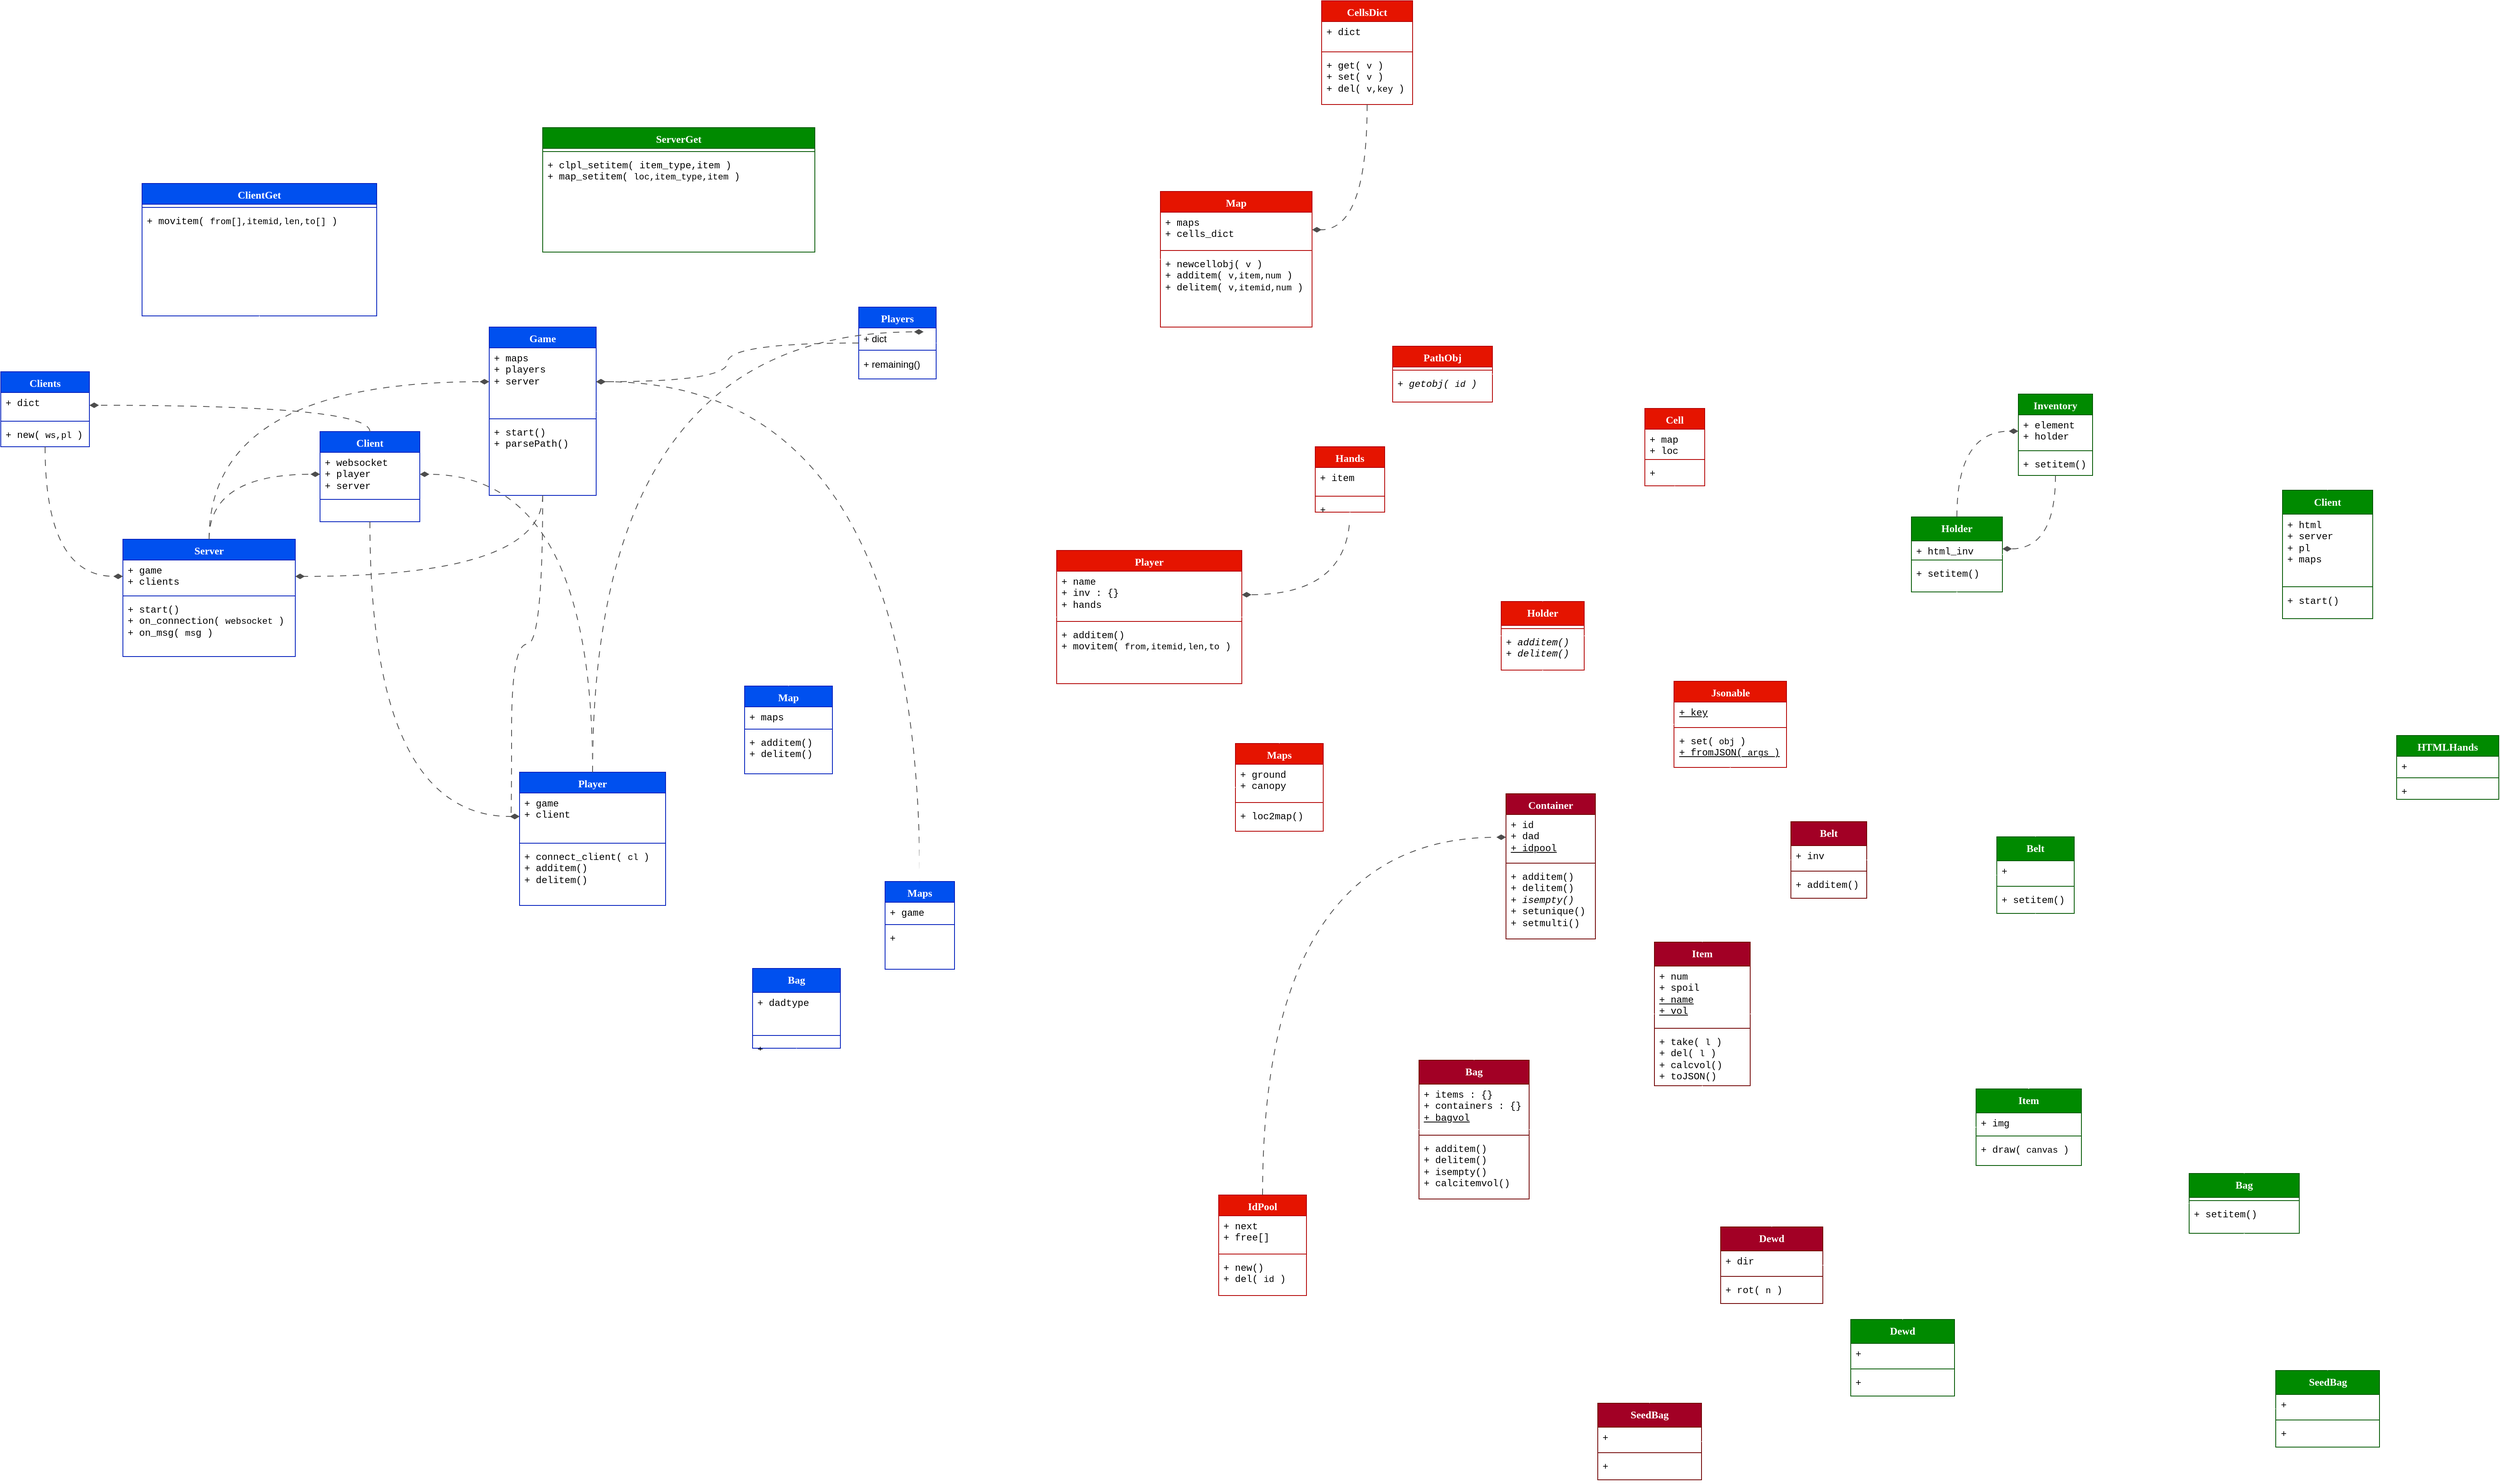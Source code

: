 <mxfile version="28.0.6">
  <diagram name="Page-1" id="JFzlPPQs8h2mTnAe326Y">
    <mxGraphModel dx="2064" dy="1862" grid="0" gridSize="10" guides="1" tooltips="1" connect="1" arrows="1" fold="1" page="0" pageScale="1" pageWidth="850" pageHeight="1100" math="0" shadow="0">
      <root>
        <mxCell id="0" />
        <mxCell id="1" parent="0" />
        <mxCell id="BJlQo-yZhnSlvFbtpAY6-1" value="Game" style="swimlane;fontStyle=1;align=center;verticalAlign=top;childLayout=stackLayout;horizontal=1;startSize=26;horizontalStack=0;resizeParent=1;resizeParentMax=0;resizeLast=0;collapsible=1;marginBottom=0;whiteSpace=wrap;html=1;fillColor=#0050ef;strokeColor=#001DBC;fontColor=#ffffff;fontFamily=Verdana;fontSize=13;" parent="1" vertex="1">
          <mxGeometry x="240" width="134" height="211" as="geometry">
            <mxRectangle x="470" y="480" width="70" height="30" as="alternateBounds" />
          </mxGeometry>
        </mxCell>
        <mxCell id="BJlQo-yZhnSlvFbtpAY6-2" value="+ maps&lt;div&gt;+ players&lt;br&gt;&lt;div&gt;+ server&lt;br&gt;&lt;div&gt;&lt;br&gt;&lt;/div&gt;&lt;/div&gt;&lt;/div&gt;" style="text;strokeColor=none;fillColor=none;align=left;verticalAlign=top;spacingLeft=4;spacingRight=4;overflow=hidden;rotatable=0;points=[[0,0.5],[1,0.5]];portConstraint=eastwest;whiteSpace=wrap;html=1;fontFamily=Courier New;" parent="BJlQo-yZhnSlvFbtpAY6-1" vertex="1">
          <mxGeometry y="26" width="134" height="85" as="geometry" />
        </mxCell>
        <mxCell id="BJlQo-yZhnSlvFbtpAY6-3" value="" style="line;strokeWidth=1;fillColor=none;align=left;verticalAlign=middle;spacingTop=-1;spacingLeft=3;spacingRight=3;rotatable=0;labelPosition=right;points=[];portConstraint=eastwest;strokeColor=inherit;" parent="BJlQo-yZhnSlvFbtpAY6-1" vertex="1">
          <mxGeometry y="111" width="134" height="8" as="geometry" />
        </mxCell>
        <mxCell id="BJlQo-yZhnSlvFbtpAY6-4" value="+ start()&lt;div&gt;+ parsePath()&lt;/div&gt;" style="text;strokeColor=none;fillColor=none;align=left;verticalAlign=top;spacingLeft=4;spacingRight=4;overflow=hidden;rotatable=0;points=[[0,0.5],[1,0.5]];portConstraint=eastwest;whiteSpace=wrap;html=1;fontFamily=Courier New;" parent="BJlQo-yZhnSlvFbtpAY6-1" vertex="1">
          <mxGeometry y="119" width="134" height="92" as="geometry" />
        </mxCell>
        <mxCell id="BJlQo-yZhnSlvFbtpAY6-12" value="Server" style="swimlane;fontStyle=1;align=center;verticalAlign=top;childLayout=stackLayout;horizontal=1;startSize=26;horizontalStack=0;resizeParent=1;resizeParentMax=0;resizeLast=0;collapsible=1;marginBottom=0;whiteSpace=wrap;html=1;fillColor=#0050ef;strokeColor=#001DBC;fontColor=#ffffff;fontFamily=Verdana;fontSize=13;" parent="1" vertex="1">
          <mxGeometry x="-219" y="266" width="216" height="147" as="geometry">
            <mxRectangle x="470" y="480" width="70" height="30" as="alternateBounds" />
          </mxGeometry>
        </mxCell>
        <mxCell id="BJlQo-yZhnSlvFbtpAY6-13" value="&lt;div&gt;+ game&lt;/div&gt;+ clients" style="text;strokeColor=none;fillColor=none;align=left;verticalAlign=top;spacingLeft=4;spacingRight=4;overflow=hidden;rotatable=0;points=[[0,0.5],[1,0.5]];portConstraint=eastwest;whiteSpace=wrap;html=1;fontFamily=Courier New;" parent="BJlQo-yZhnSlvFbtpAY6-12" vertex="1">
          <mxGeometry y="26" width="216" height="41" as="geometry" />
        </mxCell>
        <mxCell id="BJlQo-yZhnSlvFbtpAY6-14" value="" style="line;strokeWidth=1;fillColor=none;align=left;verticalAlign=middle;spacingTop=-1;spacingLeft=3;spacingRight=3;rotatable=0;labelPosition=right;points=[];portConstraint=eastwest;strokeColor=inherit;" parent="BJlQo-yZhnSlvFbtpAY6-12" vertex="1">
          <mxGeometry y="67" width="216" height="8" as="geometry" />
        </mxCell>
        <mxCell id="BJlQo-yZhnSlvFbtpAY6-15" value="+ start()&lt;div&gt;+ on_connection( &lt;font style=&quot;font-size: 11px;&quot;&gt;websocket&lt;/font&gt; )&lt;/div&gt;&lt;div&gt;+ on_msg( &lt;font style=&quot;font-size: 11px;&quot;&gt;ms&lt;/font&gt;g )&lt;/div&gt;" style="text;strokeColor=none;fillColor=none;align=left;verticalAlign=top;spacingLeft=4;spacingRight=4;overflow=hidden;rotatable=0;points=[[0,0.5],[1,0.5]];portConstraint=eastwest;whiteSpace=wrap;html=1;fontFamily=Courier New;" parent="BJlQo-yZhnSlvFbtpAY6-12" vertex="1">
          <mxGeometry y="75" width="216" height="72" as="geometry" />
        </mxCell>
        <mxCell id="BJlQo-yZhnSlvFbtpAY6-17" value="Client" style="swimlane;fontStyle=1;align=center;verticalAlign=top;childLayout=stackLayout;horizontal=1;startSize=26;horizontalStack=0;resizeParent=1;resizeParentMax=0;resizeLast=0;collapsible=1;marginBottom=0;whiteSpace=wrap;html=1;fillColor=#0050ef;strokeColor=#001DBC;fontColor=#ffffff;fontFamily=Verdana;fontSize=13;" parent="1" vertex="1">
          <mxGeometry x="28" y="131" width="125" height="113" as="geometry">
            <mxRectangle x="470" y="480" width="70" height="30" as="alternateBounds" />
          </mxGeometry>
        </mxCell>
        <mxCell id="BJlQo-yZhnSlvFbtpAY6-18" value="+ websocket&lt;div&gt;+ player&lt;/div&gt;&lt;div&gt;+ server&lt;/div&gt;" style="text;strokeColor=none;fillColor=none;align=left;verticalAlign=top;spacingLeft=4;spacingRight=4;overflow=hidden;rotatable=0;points=[[0,0.5],[1,0.5]];portConstraint=eastwest;whiteSpace=wrap;html=1;fontFamily=Courier New;" parent="BJlQo-yZhnSlvFbtpAY6-17" vertex="1">
          <mxGeometry y="26" width="125" height="55" as="geometry" />
        </mxCell>
        <mxCell id="BJlQo-yZhnSlvFbtpAY6-19" value="" style="line;strokeWidth=1;fillColor=none;align=left;verticalAlign=middle;spacingTop=-1;spacingLeft=3;spacingRight=3;rotatable=0;labelPosition=right;points=[];portConstraint=eastwest;strokeColor=inherit;" parent="BJlQo-yZhnSlvFbtpAY6-17" vertex="1">
          <mxGeometry y="81" width="125" height="8" as="geometry" />
        </mxCell>
        <mxCell id="BJlQo-yZhnSlvFbtpAY6-20" value="&lt;br&gt;&lt;div&gt;&lt;br&gt;&lt;/div&gt;" style="text;strokeColor=none;fillColor=none;align=left;verticalAlign=top;spacingLeft=4;spacingRight=4;overflow=hidden;rotatable=0;points=[[0,0.5],[1,0.5]];portConstraint=eastwest;whiteSpace=wrap;html=1;fontFamily=Courier New;" parent="BJlQo-yZhnSlvFbtpAY6-17" vertex="1">
          <mxGeometry y="89" width="125" height="24" as="geometry" />
        </mxCell>
        <mxCell id="BJlQo-yZhnSlvFbtpAY6-22" value="" style="endArrow=diamondThin;endFill=1;endSize=9;html=1;rounded=0;flowAnimation=0;dashed=1;dashPattern=8 8;jumpStyle=none;edgeStyle=orthogonalEdgeStyle;strokeColor=#4D4D4D;curved=1;" parent="1" source="BJlQo-yZhnSlvFbtpAY6-12" target="BJlQo-yZhnSlvFbtpAY6-2" edge="1">
          <mxGeometry width="160" relative="1" as="geometry">
            <mxPoint x="440" y="520" as="sourcePoint" />
            <mxPoint x="600" y="520" as="targetPoint" />
          </mxGeometry>
        </mxCell>
        <mxCell id="BJlQo-yZhnSlvFbtpAY6-28" value="Item" style="swimlane;fontStyle=1;align=center;verticalAlign=top;childLayout=stackLayout;horizontal=1;startSize=30;horizontalStack=0;resizeParent=1;resizeParentMax=0;resizeLast=0;collapsible=1;marginBottom=0;whiteSpace=wrap;html=1;glass=0;swimlaneFillColor=none;fillColor=#a20025;fontSize=13;fontFamily=Verdana;fontColor=#ffffff;strokeColor=#6F0000;" parent="1" vertex="1">
          <mxGeometry x="1700" y="771" width="120" height="180" as="geometry">
            <mxRectangle x="1240" y="250" width="70" height="30" as="alternateBounds" />
          </mxGeometry>
        </mxCell>
        <mxCell id="BJlQo-yZhnSlvFbtpAY6-29" value="+ num&lt;div&gt;+ spoil&lt;/div&gt;&lt;div&gt;&lt;u&gt;+ name&lt;/u&gt;&lt;/div&gt;&lt;div&gt;&lt;u&gt;+ vol&lt;/u&gt;&lt;/div&gt;" style="text;strokeColor=none;fillColor=none;align=left;verticalAlign=top;spacingLeft=4;spacingRight=4;overflow=hidden;rotatable=0;points=[[0,0.5],[1,0.5]];portConstraint=eastwest;whiteSpace=wrap;html=1;fontFamily=Courier New;perimeterSpacing=0;rounded=0;" parent="BJlQo-yZhnSlvFbtpAY6-28" vertex="1">
          <mxGeometry y="30" width="120" height="74" as="geometry" />
        </mxCell>
        <mxCell id="BJlQo-yZhnSlvFbtpAY6-30" value="" style="line;strokeWidth=1;fillColor=none;align=left;verticalAlign=middle;spacingTop=-1;spacingLeft=3;spacingRight=3;rotatable=0;labelPosition=right;points=[];portConstraint=eastwest;strokeColor=inherit;" parent="BJlQo-yZhnSlvFbtpAY6-28" vertex="1">
          <mxGeometry y="104" width="120" height="8" as="geometry" />
        </mxCell>
        <mxCell id="BJlQo-yZhnSlvFbtpAY6-31" value="&lt;div&gt;+ take( &lt;font style=&quot;font-size: 11px;&quot;&gt;l&lt;/font&gt;&amp;nbsp;)&lt;span style=&quot;color: rgba(0, 0, 0, 0); font-family: monospace; font-size: 0px; text-wrap-mode: nowrap; background-color: transparent;&quot;&gt;%3CmxGraphModel%3E%3Croot%3E%3CmxCell%20id%3D%220%22%2F%3E%3CmxCell%20id%3D%221%22%20parent%3D%220%22%2F%3E%3CmxCell%20id%3D%222%22%20value%3D%22%22%20style%3D%22endArrow%3DdiamondThin%3BendFill%3D1%3BendSize%3D9%3Bhtml%3D1%3Brounded%3D0%3BflowAnimation%3D0%3Bdashed%3D1%3BdashPattern%3D8%208%3BjumpStyle%3Dnone%3BedgeStyle%3DorthogonalEdgeStyle%3BstrokeColor%3D%23A7A7A7%3Bcurved%3D1%3B%22%20edge%3D%221%22%20parent%3D%221%22%3E%3CmxGeometry%20width%3D%22160%22%20relative%3D%221%22%20as%3D%22geometry%22%3E%3CmxPoint%20x%3D%221180%22%20y%3D%22420%22%20as%3D%22sourcePoint%22%2F%3E%3CmxPoint%20x%3D%221340%22%20y%3D%22383%22%20as%3D%22targetPoint%22%2F%3E%3C%2FmxGeometry%3E%3C%2FmxCell%3E%3C%2Froot%3E%3C%2FmxGraphModel%3E&lt;/span&gt;&lt;/div&gt;&lt;div&gt;+ del(&amp;nbsp;&lt;font style=&quot;font-size: 11px;&quot;&gt;l&lt;/font&gt;&amp;nbsp;)&lt;span style=&quot;text-wrap-mode: nowrap; background-color: transparent; color: rgba(0, 0, 0, 0); font-family: monospace; font-size: 0px;&quot;&gt;%3CmxGraphModel%3E%3Croot%3E%3CmxCell%20id%3D%220%22%2F%3E%3CmxCell%20id%3D%221%22%20parent%3D%220%22%2F%3E%3CmxCell%20id%3D%222%22%20value%3D%22%22%20style%3D%22endArrow%3DdiamondThin%3BendFill%3D1%3BendSize%3D9%3Bhtml%3D1%3Brounded%3D0%3BflowAnimation%3D0%3Bdashed%3D1%3BdashPattern%3D8%208%3BjumpStyle%3Dnone%3BedgeStyle%3DorthogonalEdgeStyle%3BstrokeColor%3D%23A7A7A7%3Bcurved%3D1%3B%22%20edge%3D%221%22%20parent%3D%221%22%3E%3CmxGeometry%20width%3D%22160%22%20relative%3D%221%22%20as%3D%22geometry%22%3E%3CmxPoint%20x%3D%221180%22%20y%3D%22420%22%20as%3D%22sourcePoint%22%2F%3E%3CmxPoint%20x%3D%221340%22%20y%3D%22383%22%20as%3D%22targetPoint%22%2F%3E%3C%2FmxGeometry%3E%3C%2FmxCell%3E%3C%2Froot%3E%3C%2FmxGraphModel%3E&lt;/span&gt;&lt;span style=&quot;color: rgba(0, 0, 0, 0); font-family: monospace; font-size: 0px; text-wrap-mode: nowrap; background-color: transparent;&quot;&gt;&lt;/span&gt;&lt;/div&gt;+ calcvol()&lt;div&gt;+ toJSON()&lt;/div&gt;" style="text;strokeColor=none;fillColor=none;align=left;verticalAlign=top;spacingLeft=4;spacingRight=4;overflow=hidden;rotatable=0;points=[[0,0.5],[1,0.5]];portConstraint=eastwest;whiteSpace=wrap;html=1;fontFamily=Courier New;fontSize=12;" parent="BJlQo-yZhnSlvFbtpAY6-28" vertex="1">
          <mxGeometry y="112" width="120" height="68" as="geometry" />
        </mxCell>
        <mxCell id="BJlQo-yZhnSlvFbtpAY6-32" value="Bag" style="swimlane;fontStyle=1;align=center;verticalAlign=top;childLayout=stackLayout;horizontal=1;startSize=30;horizontalStack=0;resizeParent=1;resizeParentMax=0;resizeLast=0;collapsible=1;marginBottom=0;whiteSpace=wrap;html=1;glass=0;swimlaneFillColor=none;fillColor=#a20025;fontSize=13;fontFamily=Verdana;fontColor=#ffffff;strokeColor=#6F0000;" parent="1" vertex="1">
          <mxGeometry x="1405" y="919" width="138" height="174" as="geometry">
            <mxRectangle x="1320" y="475" width="70" height="30" as="alternateBounds" />
          </mxGeometry>
        </mxCell>
        <mxCell id="BJlQo-yZhnSlvFbtpAY6-33" value="&lt;div&gt;&lt;span style=&quot;background-color: transparent; color: light-dark(rgb(0, 0, 0), rgb(255, 255, 255));&quot;&gt;+ items : {}&lt;/span&gt;&lt;/div&gt;&lt;span style=&quot;background-color: transparent; color: light-dark(rgb(0, 0, 0), rgb(255, 255, 255));&quot;&gt;+ container&lt;/span&gt;&lt;span style=&quot;background-color: transparent; color: light-dark(rgb(0, 0, 0), rgb(255, 255, 255));&quot;&gt;s : {}&lt;/span&gt;&lt;div&gt;&lt;div&gt;&lt;div&gt;&lt;u style=&quot;color: light-dark(rgb(0, 0, 0), rgb(255, 255, 255)); background-color: transparent;&quot;&gt;+ bagvol&lt;/u&gt;&lt;/div&gt;&lt;/div&gt;&lt;/div&gt;" style="text;strokeColor=none;fillColor=none;align=left;verticalAlign=top;spacingLeft=4;spacingRight=4;overflow=hidden;rotatable=0;points=[[0,0.5],[1,0.5]];portConstraint=eastwest;whiteSpace=wrap;html=1;fontFamily=Courier New;fontSize=12;fontColor=default;" parent="BJlQo-yZhnSlvFbtpAY6-32" vertex="1">
          <mxGeometry y="30" width="138" height="60" as="geometry" />
        </mxCell>
        <mxCell id="BJlQo-yZhnSlvFbtpAY6-34" value="" style="line;strokeWidth=1;fillColor=none;align=left;verticalAlign=middle;spacingTop=-1;spacingLeft=3;spacingRight=3;rotatable=0;labelPosition=right;points=[];portConstraint=eastwest;strokeColor=inherit;" parent="BJlQo-yZhnSlvFbtpAY6-32" vertex="1">
          <mxGeometry y="90" width="138" height="8" as="geometry" />
        </mxCell>
        <mxCell id="BJlQo-yZhnSlvFbtpAY6-35" value="&lt;div&gt;&lt;span style=&quot;background-color: transparent; color: light-dark(rgb(0, 0, 0), rgb(255, 255, 255));&quot;&gt;+ additem()&lt;/span&gt;&lt;/div&gt;&lt;div&gt;&lt;span style=&quot;background-color: transparent; color: light-dark(rgb(0, 0, 0), rgb(255, 255, 255));&quot;&gt;+ delitem()&lt;/span&gt;&lt;/div&gt;&lt;div&gt;&lt;span style=&quot;background-color: transparent; color: light-dark(rgb(0, 0, 0), rgb(255, 255, 255));&quot;&gt;+ isempty()&lt;/span&gt;&lt;/div&gt;&lt;div&gt;&lt;span style=&quot;background-color: transparent; color: light-dark(rgb(0, 0, 0), rgb(255, 255, 255));&quot;&gt;+ calcitemvol()&lt;/span&gt;&lt;/div&gt;" style="text;strokeColor=none;fillColor=none;align=left;verticalAlign=top;spacingLeft=4;spacingRight=4;overflow=hidden;rotatable=0;points=[[0,0.5],[1,0.5]];portConstraint=eastwest;whiteSpace=wrap;html=1;fontFamily=Courier New;fontSize=12;fontColor=default;" parent="BJlQo-yZhnSlvFbtpAY6-32" vertex="1">
          <mxGeometry y="98" width="138" height="76" as="geometry" />
        </mxCell>
        <mxCell id="BJlQo-yZhnSlvFbtpAY6-36" value="" style="endArrow=blockThin;endFill=1;endSize=7;html=1;rounded=0;flowAnimation=0;jumpStyle=none;edgeStyle=orthogonalEdgeStyle;strokeColor=#FFFFFF;" parent="1" source="BJlQo-yZhnSlvFbtpAY6-28" target="JKr4DxsEG-rfcQ_VPDgN-18" edge="1">
          <mxGeometry width="160" relative="1" as="geometry">
            <mxPoint x="970" y="487" as="sourcePoint" />
            <mxPoint x="750" y="400" as="targetPoint" />
          </mxGeometry>
        </mxCell>
        <mxCell id="RLroVxQe5oXdwYLRk4Si-1" value="Holder" style="swimlane;fontStyle=1;align=center;verticalAlign=top;childLayout=stackLayout;horizontal=1;startSize=30;horizontalStack=0;resizeParent=1;resizeParentMax=0;resizeLast=0;collapsible=1;marginBottom=0;whiteSpace=wrap;html=1;glass=0;swimlaneFillColor=none;fillColor=#e51400;fontSize=13;fontFamily=Verdana;fontColor=#ffffff;strokeColor=#B20000;" parent="1" vertex="1">
          <mxGeometry x="1508" y="344" width="104" height="86" as="geometry">
            <mxRectangle x="1320" y="475" width="70" height="30" as="alternateBounds" />
          </mxGeometry>
        </mxCell>
        <mxCell id="RLroVxQe5oXdwYLRk4Si-3" value="" style="line;strokeWidth=1;fillColor=none;align=left;verticalAlign=middle;spacingTop=-1;spacingLeft=3;spacingRight=3;rotatable=0;labelPosition=right;points=[];portConstraint=eastwest;strokeColor=inherit;" parent="RLroVxQe5oXdwYLRk4Si-1" vertex="1">
          <mxGeometry y="30" width="104" height="8" as="geometry" />
        </mxCell>
        <mxCell id="RLroVxQe5oXdwYLRk4Si-4" value="&lt;div&gt;&lt;i style=&quot;background-color: transparent; color: light-dark(rgb(0, 0, 0), rgb(255, 255, 255));&quot;&gt;+ additem()&lt;/i&gt;&lt;/div&gt;&lt;div&gt;&lt;div&gt;&lt;i&gt;+ delitem()&lt;/i&gt;&lt;/div&gt;&lt;/div&gt;" style="text;strokeColor=none;fillColor=none;align=left;verticalAlign=top;spacingLeft=4;spacingRight=4;overflow=hidden;rotatable=0;points=[[0,0.5],[1,0.5]];portConstraint=eastwest;whiteSpace=wrap;html=1;fontFamily=Courier New;fontSize=12;fontColor=default;" parent="RLroVxQe5oXdwYLRk4Si-1" vertex="1">
          <mxGeometry y="38" width="104" height="48" as="geometry" />
        </mxCell>
        <mxCell id="RLroVxQe5oXdwYLRk4Si-6" value="" style="endArrow=blockThin;endFill=1;endSize=7;html=1;rounded=0;flowAnimation=0;jumpStyle=none;edgeStyle=orthogonalEdgeStyle;strokeColor=#FFFFFF;" parent="1" source="RLroVxQe5oXdwYLRk4Si-1" target="JKr4DxsEG-rfcQ_VPDgN-18" edge="1">
          <mxGeometry width="160" relative="1" as="geometry">
            <mxPoint x="1580" y="280" as="sourcePoint" />
            <mxPoint x="1572" y="558" as="targetPoint" />
          </mxGeometry>
        </mxCell>
        <mxCell id="RLroVxQe5oXdwYLRk4Si-11" value="" style="endArrow=diamondThin;endFill=1;endSize=9;html=1;rounded=0;flowAnimation=0;dashed=1;dashPattern=8 8;jumpStyle=none;edgeStyle=orthogonalEdgeStyle;strokeColor=#4D4D4D;curved=1;" parent="1" source="H8-83-NS61ash9aOrWfs-14" target="BJlQo-yZhnSlvFbtpAY6-2" edge="1">
          <mxGeometry width="160" relative="1" as="geometry">
            <mxPoint x="480" y="475" as="sourcePoint" />
            <mxPoint x="565" y="350" as="targetPoint" />
          </mxGeometry>
        </mxCell>
        <mxCell id="RLroVxQe5oXdwYLRk4Si-12" value="&lt;font style=&quot;font-size: 13px;&quot; face=&quot;Verdana&quot;&gt;Maps&lt;/font&gt;" style="swimlane;fontStyle=1;align=center;verticalAlign=top;childLayout=stackLayout;horizontal=1;startSize=26;horizontalStack=0;resizeParent=1;resizeParentMax=0;resizeLast=0;collapsible=1;marginBottom=0;whiteSpace=wrap;html=1;fillColor=#e51400;fontColor=#ffffff;strokeColor=#B20000;" parent="1" vertex="1">
          <mxGeometry x="1175" y="522" width="110" height="110" as="geometry">
            <mxRectangle x="470" y="480" width="70" height="30" as="alternateBounds" />
          </mxGeometry>
        </mxCell>
        <mxCell id="RLroVxQe5oXdwYLRk4Si-13" value="&lt;div&gt;&lt;div&gt;+ ground&lt;/div&gt;&lt;/div&gt;&lt;div&gt;+ canopy&lt;/div&gt;" style="text;strokeColor=none;fillColor=none;align=left;verticalAlign=top;spacingLeft=4;spacingRight=4;overflow=hidden;rotatable=0;points=[[0,0.5],[1,0.5]];portConstraint=eastwest;whiteSpace=wrap;html=1;fontFamily=Courier New;" parent="RLroVxQe5oXdwYLRk4Si-12" vertex="1">
          <mxGeometry y="26" width="110" height="44" as="geometry" />
        </mxCell>
        <mxCell id="RLroVxQe5oXdwYLRk4Si-14" value="" style="line;strokeWidth=1;fillColor=none;align=left;verticalAlign=middle;spacingTop=-1;spacingLeft=3;spacingRight=3;rotatable=0;labelPosition=right;points=[];portConstraint=eastwest;strokeColor=inherit;" parent="RLroVxQe5oXdwYLRk4Si-12" vertex="1">
          <mxGeometry y="70" width="110" height="8" as="geometry" />
        </mxCell>
        <mxCell id="RLroVxQe5oXdwYLRk4Si-15" value="+ loc2map()" style="text;strokeColor=none;fillColor=none;align=left;verticalAlign=top;spacingLeft=4;spacingRight=4;overflow=hidden;rotatable=0;points=[[0,0.5],[1,0.5]];portConstraint=eastwest;whiteSpace=wrap;html=1;fontFamily=Courier New;" parent="RLroVxQe5oXdwYLRk4Si-12" vertex="1">
          <mxGeometry y="78" width="110" height="32" as="geometry" />
        </mxCell>
        <mxCell id="RLroVxQe5oXdwYLRk4Si-16" value="" style="endArrow=blockThin;endFill=1;endSize=7;html=1;rounded=0;flowAnimation=0;jumpStyle=none;edgeStyle=orthogonalEdgeStyle;strokeColor=#FFFFFF;" parent="1" source="RLroVxQe5oXdwYLRk4Si-12" target="H8-83-NS61ash9aOrWfs-14" edge="1">
          <mxGeometry width="160" relative="1" as="geometry">
            <mxPoint x="940" y="45" as="sourcePoint" />
            <mxPoint x="410" y="40" as="targetPoint" />
          </mxGeometry>
        </mxCell>
        <mxCell id="RLroVxQe5oXdwYLRk4Si-17" value="Map" style="swimlane;fontStyle=1;align=center;verticalAlign=top;childLayout=stackLayout;horizontal=1;startSize=26;horizontalStack=0;resizeParent=1;resizeParentMax=0;resizeLast=0;collapsible=1;marginBottom=0;whiteSpace=wrap;html=1;fontFamily=Verdana;fontSize=13;fillColor=#e51400;strokeColor=#B20000;fontColor=#ffffff;" parent="1" vertex="1">
          <mxGeometry x="1081" y="-170" width="190" height="170" as="geometry">
            <mxRectangle x="470" y="480" width="70" height="30" as="alternateBounds" />
          </mxGeometry>
        </mxCell>
        <mxCell id="RLroVxQe5oXdwYLRk4Si-18" value="&lt;div&gt;&lt;div&gt;+ maps&lt;/div&gt;&lt;div&gt;+ cells_dict&lt;/div&gt;&lt;/div&gt;" style="text;strokeColor=none;fillColor=none;align=left;verticalAlign=top;spacingLeft=4;spacingRight=4;overflow=hidden;rotatable=0;points=[[0,0.5],[1,0.5]];portConstraint=eastwest;whiteSpace=wrap;html=1;fontFamily=Courier New;" parent="RLroVxQe5oXdwYLRk4Si-17" vertex="1">
          <mxGeometry y="26" width="190" height="44" as="geometry" />
        </mxCell>
        <mxCell id="RLroVxQe5oXdwYLRk4Si-19" value="" style="line;strokeWidth=1;fillColor=none;align=left;verticalAlign=middle;spacingTop=-1;spacingLeft=3;spacingRight=3;rotatable=0;labelPosition=right;points=[];portConstraint=eastwest;strokeColor=inherit;" parent="RLroVxQe5oXdwYLRk4Si-17" vertex="1">
          <mxGeometry y="70" width="190" height="8" as="geometry" />
        </mxCell>
        <mxCell id="RLroVxQe5oXdwYLRk4Si-20" value="+ newcellobj( &lt;font style=&quot;font-size: 11px;&quot;&gt;v&lt;/font&gt; )&lt;div&gt;+ additem( &lt;font style=&quot;font-size: 11px;&quot;&gt;v,item,num&lt;/font&gt; )&lt;/div&gt;&lt;div&gt;+ del&lt;span style=&quot;background-color: transparent; color: light-dark(rgb(0, 0, 0), rgb(255, 255, 255));&quot;&gt;item(&amp;nbsp;&lt;/span&gt;&lt;font style=&quot;background-color: transparent; color: light-dark(rgb(0, 0, 0), rgb(255, 255, 255)); font-size: 11px;&quot;&gt;v,itemid,num&lt;/font&gt;&lt;span style=&quot;background-color: transparent; color: light-dark(rgb(0, 0, 0), rgb(255, 255, 255));&quot;&gt;&amp;nbsp;&lt;/span&gt;&lt;span style=&quot;background-color: transparent; color: light-dark(rgb(0, 0, 0), rgb(255, 255, 255));&quot;&gt;)&lt;/span&gt;&lt;/div&gt;&lt;div&gt;&lt;br&gt;&lt;/div&gt;" style="text;strokeColor=none;fillColor=none;align=left;verticalAlign=top;spacingLeft=4;spacingRight=4;overflow=hidden;rotatable=0;points=[[0,0.5],[1,0.5]];portConstraint=eastwest;whiteSpace=wrap;html=1;fontFamily=Courier New;" parent="RLroVxQe5oXdwYLRk4Si-17" vertex="1">
          <mxGeometry y="78" width="190" height="92" as="geometry" />
        </mxCell>
        <mxCell id="RLroVxQe5oXdwYLRk4Si-22" value="Map" style="swimlane;fontStyle=1;align=center;verticalAlign=top;childLayout=stackLayout;horizontal=1;startSize=26;horizontalStack=0;resizeParent=1;resizeParentMax=0;resizeLast=0;collapsible=1;marginBottom=0;whiteSpace=wrap;html=1;fontFamily=Verdana;fontSize=13;fillColor=#0050ef;strokeColor=#001DBC;fontColor=#ffffff;" parent="1" vertex="1">
          <mxGeometry x="560" y="450" width="110" height="110" as="geometry">
            <mxRectangle x="470" y="480" width="70" height="30" as="alternateBounds" />
          </mxGeometry>
        </mxCell>
        <mxCell id="RLroVxQe5oXdwYLRk4Si-23" value="&lt;div&gt;&lt;div&gt;+ maps&amp;nbsp;&lt;/div&gt;&lt;/div&gt;" style="text;strokeColor=none;fillColor=none;align=left;verticalAlign=top;spacingLeft=4;spacingRight=4;overflow=hidden;rotatable=0;points=[[0,0.5],[1,0.5]];portConstraint=eastwest;whiteSpace=wrap;html=1;fontFamily=Courier New;" parent="RLroVxQe5oXdwYLRk4Si-22" vertex="1">
          <mxGeometry y="26" width="110" height="24" as="geometry" />
        </mxCell>
        <mxCell id="RLroVxQe5oXdwYLRk4Si-24" value="" style="line;strokeWidth=1;fillColor=none;align=left;verticalAlign=middle;spacingTop=-1;spacingLeft=3;spacingRight=3;rotatable=0;labelPosition=right;points=[];portConstraint=eastwest;strokeColor=inherit;" parent="RLroVxQe5oXdwYLRk4Si-22" vertex="1">
          <mxGeometry y="50" width="110" height="8" as="geometry" />
        </mxCell>
        <mxCell id="RLroVxQe5oXdwYLRk4Si-25" value="&lt;div&gt;+ additem()&lt;/div&gt;&lt;div&gt;+ del&lt;span style=&quot;background-color: transparent; color: light-dark(rgb(0, 0, 0), rgb(255, 255, 255));&quot;&gt;item(&lt;/span&gt;&lt;span style=&quot;background-color: transparent; color: light-dark(rgb(0, 0, 0), rgb(255, 255, 255));&quot;&gt;)&lt;/span&gt;&lt;/div&gt;&lt;div&gt;&lt;br&gt;&lt;/div&gt;" style="text;strokeColor=none;fillColor=none;align=left;verticalAlign=top;spacingLeft=4;spacingRight=4;overflow=hidden;rotatable=0;points=[[0,0.5],[1,0.5]];portConstraint=eastwest;whiteSpace=wrap;html=1;fontFamily=Courier New;" parent="RLroVxQe5oXdwYLRk4Si-22" vertex="1">
          <mxGeometry y="58" width="110" height="52" as="geometry" />
        </mxCell>
        <mxCell id="RLroVxQe5oXdwYLRk4Si-26" value="" style="endArrow=blockThin;endFill=1;endSize=7;html=1;rounded=0;flowAnimation=0;jumpStyle=none;edgeStyle=orthogonalEdgeStyle;strokeColor=#FFFFFF;" parent="1" source="RLroVxQe5oXdwYLRk4Si-17" target="RLroVxQe5oXdwYLRk4Si-22" edge="1">
          <mxGeometry width="160" relative="1" as="geometry">
            <mxPoint x="1250" y="450" as="sourcePoint" />
            <mxPoint x="1050" y="450" as="targetPoint" />
          </mxGeometry>
        </mxCell>
        <mxCell id="RLroVxQe5oXdwYLRk4Si-29" value="Bag" style="swimlane;fontStyle=1;align=center;verticalAlign=top;childLayout=stackLayout;horizontal=1;startSize=30;horizontalStack=0;resizeParent=1;resizeParentMax=0;resizeLast=0;collapsible=1;marginBottom=0;whiteSpace=wrap;html=1;glass=0;swimlaneFillColor=none;fillColor=#0050ef;fontSize=13;fontFamily=Verdana;strokeColor=#001DBC;fontColor=#ffffff;" parent="1" vertex="1">
          <mxGeometry x="570" y="804" width="110" height="100" as="geometry">
            <mxRectangle x="1320" y="475" width="70" height="30" as="alternateBounds" />
          </mxGeometry>
        </mxCell>
        <mxCell id="RLroVxQe5oXdwYLRk4Si-30" value="&lt;div&gt;+ dadtype&lt;/div&gt;" style="text;strokeColor=none;fillColor=none;align=left;verticalAlign=top;spacingLeft=4;spacingRight=4;overflow=hidden;rotatable=0;points=[[0,0.5],[1,0.5]];portConstraint=eastwest;whiteSpace=wrap;html=1;fontFamily=Courier New;fontSize=12;fontColor=default;" parent="RLroVxQe5oXdwYLRk4Si-29" vertex="1">
          <mxGeometry y="30" width="110" height="50" as="geometry" />
        </mxCell>
        <mxCell id="RLroVxQe5oXdwYLRk4Si-31" value="" style="line;strokeWidth=1;fillColor=none;align=left;verticalAlign=middle;spacingTop=-1;spacingLeft=3;spacingRight=3;rotatable=0;labelPosition=right;points=[];portConstraint=eastwest;strokeColor=inherit;" parent="RLroVxQe5oXdwYLRk4Si-29" vertex="1">
          <mxGeometry y="80" width="110" height="8" as="geometry" />
        </mxCell>
        <mxCell id="RLroVxQe5oXdwYLRk4Si-32" value="&lt;div&gt;&lt;span style=&quot;background-color: transparent; color: light-dark(rgb(0, 0, 0), rgb(255, 255, 255));&quot;&gt;+&amp;nbsp;&lt;/span&gt;&lt;/div&gt;" style="text;strokeColor=none;fillColor=none;align=left;verticalAlign=top;spacingLeft=4;spacingRight=4;overflow=hidden;rotatable=0;points=[[0,0.5],[1,0.5]];portConstraint=eastwest;whiteSpace=wrap;html=1;fontFamily=Courier New;fontSize=12;fontColor=default;" parent="RLroVxQe5oXdwYLRk4Si-29" vertex="1">
          <mxGeometry y="88" width="110" height="12" as="geometry" />
        </mxCell>
        <mxCell id="RLroVxQe5oXdwYLRk4Si-33" value="" style="endArrow=blockThin;endFill=1;endSize=7;html=1;rounded=0;flowAnimation=0;jumpStyle=none;edgeStyle=orthogonalEdgeStyle;strokeColor=#FFFFFF;" parent="1" source="BJlQo-yZhnSlvFbtpAY6-32" target="RLroVxQe5oXdwYLRk4Si-29" edge="1">
          <mxGeometry width="160" relative="1" as="geometry">
            <mxPoint x="1420" y="340" as="sourcePoint" />
            <mxPoint x="1595" y="595" as="targetPoint" />
          </mxGeometry>
        </mxCell>
        <mxCell id="RLroVxQe5oXdwYLRk4Si-40" value="CellsDict" style="swimlane;fontStyle=1;align=center;verticalAlign=top;childLayout=stackLayout;horizontal=1;startSize=26;horizontalStack=0;resizeParent=1;resizeParentMax=0;resizeLast=0;collapsible=1;marginBottom=0;whiteSpace=wrap;html=1;fontFamily=Verdana;fontSize=13;fillColor=#e51400;strokeColor=#B20000;fontColor=#ffffff;" parent="1" vertex="1">
          <mxGeometry x="1283" y="-409" width="114" height="130" as="geometry">
            <mxRectangle x="470" y="480" width="70" height="30" as="alternateBounds" />
          </mxGeometry>
        </mxCell>
        <mxCell id="RLroVxQe5oXdwYLRk4Si-41" value="&lt;div&gt;&lt;div&gt;+ dict&lt;/div&gt;&lt;/div&gt;" style="text;strokeColor=none;fillColor=none;align=left;verticalAlign=top;spacingLeft=4;spacingRight=4;overflow=hidden;rotatable=0;points=[[0,0.5],[1,0.5]];portConstraint=eastwest;whiteSpace=wrap;html=1;fontFamily=Courier New;" parent="RLroVxQe5oXdwYLRk4Si-40" vertex="1">
          <mxGeometry y="26" width="114" height="34" as="geometry" />
        </mxCell>
        <mxCell id="RLroVxQe5oXdwYLRk4Si-42" value="" style="line;strokeWidth=1;fillColor=none;align=left;verticalAlign=middle;spacingTop=-1;spacingLeft=3;spacingRight=3;rotatable=0;labelPosition=right;points=[];portConstraint=eastwest;strokeColor=inherit;" parent="RLroVxQe5oXdwYLRk4Si-40" vertex="1">
          <mxGeometry y="60" width="114" height="8" as="geometry" />
        </mxCell>
        <mxCell id="RLroVxQe5oXdwYLRk4Si-43" value="+ get( &lt;font style=&quot;font-size: 11px;&quot;&gt;v&lt;/font&gt; )&lt;div&gt;+ set( &lt;font style=&quot;font-size: 11px;&quot;&gt;v&lt;/font&gt;&amp;nbsp;)&lt;/div&gt;&lt;div&gt;+ del&lt;span style=&quot;background-color: transparent; color: light-dark(rgb(0, 0, 0), rgb(255, 255, 255));&quot;&gt;(&amp;nbsp;&lt;/span&gt;&lt;font style=&quot;background-color: transparent; color: light-dark(rgb(0, 0, 0), rgb(255, 255, 255)); font-size: 11px;&quot;&gt;v,key&lt;/font&gt;&lt;span style=&quot;background-color: transparent; color: light-dark(rgb(0, 0, 0), rgb(255, 255, 255));&quot;&gt;&amp;nbsp;&lt;/span&gt;&lt;span style=&quot;background-color: transparent; color: light-dark(rgb(0, 0, 0), rgb(255, 255, 255));&quot;&gt;)&lt;/span&gt;&lt;/div&gt;&lt;div&gt;&lt;br&gt;&lt;/div&gt;" style="text;strokeColor=none;fillColor=none;align=left;verticalAlign=top;spacingLeft=4;spacingRight=4;overflow=hidden;rotatable=0;points=[[0,0.5],[1,0.5]];portConstraint=eastwest;whiteSpace=wrap;html=1;fontFamily=Courier New;" parent="RLroVxQe5oXdwYLRk4Si-40" vertex="1">
          <mxGeometry y="68" width="114" height="62" as="geometry" />
        </mxCell>
        <mxCell id="RLroVxQe5oXdwYLRk4Si-44" value="" style="endArrow=diamondThin;endFill=1;endSize=9;html=1;rounded=0;flowAnimation=0;dashed=1;dashPattern=8 8;jumpStyle=none;edgeStyle=orthogonalEdgeStyle;strokeColor=#4D4D4D;curved=1;" parent="1" source="RLroVxQe5oXdwYLRk4Si-40" target="RLroVxQe5oXdwYLRk4Si-18" edge="1">
          <mxGeometry width="160" relative="1" as="geometry">
            <mxPoint x="1200" y="427" as="sourcePoint" />
            <mxPoint x="1360" y="390" as="targetPoint" />
          </mxGeometry>
        </mxCell>
        <mxCell id="RLroVxQe5oXdwYLRk4Si-45" value="IdPool" style="swimlane;fontStyle=1;align=center;verticalAlign=top;childLayout=stackLayout;horizontal=1;startSize=26;horizontalStack=0;resizeParent=1;resizeParentMax=0;resizeLast=0;collapsible=1;marginBottom=0;whiteSpace=wrap;html=1;fontFamily=Verdana;fontSize=13;fillColor=#e51400;fontColor=#ffffff;strokeColor=#B20000;" parent="1" vertex="1">
          <mxGeometry x="1154" y="1088" width="110" height="126" as="geometry">
            <mxRectangle x="470" y="480" width="70" height="30" as="alternateBounds" />
          </mxGeometry>
        </mxCell>
        <mxCell id="RLroVxQe5oXdwYLRk4Si-46" value="&lt;div&gt;&lt;div&gt;+ next&lt;/div&gt;&lt;/div&gt;&lt;div&gt;+ free[]&lt;/div&gt;" style="text;strokeColor=none;fillColor=none;align=left;verticalAlign=top;spacingLeft=4;spacingRight=4;overflow=hidden;rotatable=0;points=[[0,0.5],[1,0.5]];portConstraint=eastwest;whiteSpace=wrap;html=1;fontFamily=Courier New;" parent="RLroVxQe5oXdwYLRk4Si-45" vertex="1">
          <mxGeometry y="26" width="110" height="44" as="geometry" />
        </mxCell>
        <mxCell id="RLroVxQe5oXdwYLRk4Si-47" value="" style="line;strokeWidth=1;fillColor=none;align=left;verticalAlign=middle;spacingTop=-1;spacingLeft=3;spacingRight=3;rotatable=0;labelPosition=right;points=[];portConstraint=eastwest;strokeColor=inherit;" parent="RLroVxQe5oXdwYLRk4Si-45" vertex="1">
          <mxGeometry y="70" width="110" height="8" as="geometry" />
        </mxCell>
        <mxCell id="RLroVxQe5oXdwYLRk4Si-48" value="&lt;div&gt;+ new()&lt;/div&gt;&lt;div&gt;+ del( &lt;font style=&quot;font-size: 11px;&quot;&gt;id&lt;/font&gt; )&lt;/div&gt;" style="text;strokeColor=none;fillColor=none;align=left;verticalAlign=top;spacingLeft=4;spacingRight=4;overflow=hidden;rotatable=0;points=[[0,0.5],[1,0.5]];portConstraint=eastwest;whiteSpace=wrap;html=1;fontFamily=Courier New;" parent="RLroVxQe5oXdwYLRk4Si-45" vertex="1">
          <mxGeometry y="78" width="110" height="48" as="geometry" />
        </mxCell>
        <mxCell id="RLroVxQe5oXdwYLRk4Si-49" value="" style="endArrow=diamondThin;endFill=1;endSize=9;html=1;rounded=0;flowAnimation=0;dashed=1;dashPattern=8 8;jumpStyle=none;edgeStyle=orthogonalEdgeStyle;strokeColor=#4D4D4D;curved=1;" parent="1" source="RLroVxQe5oXdwYLRk4Si-45" target="JKr4DxsEG-rfcQ_VPDgN-19" edge="1">
          <mxGeometry width="160" relative="1" as="geometry">
            <mxPoint x="1294" y="479" as="sourcePoint" />
            <mxPoint x="1454" y="442" as="targetPoint" />
          </mxGeometry>
        </mxCell>
        <mxCell id="_3leYTcYhz0m4c5vRGdX-1" value="Player" style="swimlane;fontStyle=1;align=center;verticalAlign=top;childLayout=stackLayout;horizontal=1;startSize=26;horizontalStack=0;resizeParent=1;resizeParentMax=0;resizeLast=0;collapsible=1;marginBottom=0;whiteSpace=wrap;html=1;fontFamily=Verdana;fontSize=13;fillColor=#e51400;strokeColor=#B20000;fontColor=#ffffff;" parent="1" vertex="1">
          <mxGeometry x="951" y="280" width="232" height="167" as="geometry">
            <mxRectangle x="470" y="480" width="70" height="30" as="alternateBounds" />
          </mxGeometry>
        </mxCell>
        <mxCell id="_3leYTcYhz0m4c5vRGdX-2" value="&lt;div&gt;&lt;div&gt;+ name&lt;br&gt;&lt;/div&gt;&lt;/div&gt;&lt;div&gt;+ inv : {}&lt;/div&gt;&lt;div&gt;+ hands&lt;/div&gt;" style="text;strokeColor=none;fillColor=none;align=left;verticalAlign=top;spacingLeft=4;spacingRight=4;overflow=hidden;rotatable=0;points=[[0,0.5],[1,0.5]];portConstraint=eastwest;whiteSpace=wrap;html=1;fontFamily=Courier New;" parent="_3leYTcYhz0m4c5vRGdX-1" vertex="1">
          <mxGeometry y="26" width="232" height="59" as="geometry" />
        </mxCell>
        <mxCell id="_3leYTcYhz0m4c5vRGdX-3" value="" style="line;strokeWidth=1;fillColor=none;align=left;verticalAlign=middle;spacingTop=-1;spacingLeft=3;spacingRight=3;rotatable=0;labelPosition=right;points=[];portConstraint=eastwest;strokeColor=inherit;" parent="_3leYTcYhz0m4c5vRGdX-1" vertex="1">
          <mxGeometry y="85" width="232" height="8" as="geometry" />
        </mxCell>
        <mxCell id="_3leYTcYhz0m4c5vRGdX-4" value="&lt;div&gt;&lt;span style=&quot;background-color: transparent; color: light-dark(rgb(0, 0, 0), rgb(255, 255, 255));&quot;&gt;+ additem()&lt;/span&gt;&lt;/div&gt;&lt;div&gt;+ movitem( &lt;font style=&quot;font-size: 11px;&quot;&gt;from,itemid,len,to&lt;/font&gt; )&lt;/div&gt;" style="text;strokeColor=none;fillColor=none;align=left;verticalAlign=top;spacingLeft=4;spacingRight=4;overflow=hidden;rotatable=0;points=[[0,0.5],[1,0.5]];portConstraint=eastwest;whiteSpace=wrap;html=1;fontFamily=Courier New;" parent="_3leYTcYhz0m4c5vRGdX-1" vertex="1">
          <mxGeometry y="93" width="232" height="74" as="geometry" />
        </mxCell>
        <mxCell id="_3leYTcYhz0m4c5vRGdX-5" value="" style="endArrow=blockThin;endFill=1;endSize=7;html=1;rounded=0;flowAnimation=0;jumpStyle=none;edgeStyle=orthogonalEdgeStyle;strokeColor=#FFFFFF;" parent="1" source="RLroVxQe5oXdwYLRk4Si-1" target="_3leYTcYhz0m4c5vRGdX-1" edge="1">
          <mxGeometry width="160" relative="1" as="geometry">
            <mxPoint x="1316" y="321" as="sourcePoint" />
            <mxPoint x="1356" y="421" as="targetPoint" />
          </mxGeometry>
        </mxCell>
        <mxCell id="_3leYTcYhz0m4c5vRGdX-6" value="Player" style="swimlane;fontStyle=1;align=center;verticalAlign=top;childLayout=stackLayout;horizontal=1;startSize=26;horizontalStack=0;resizeParent=1;resizeParentMax=0;resizeLast=0;collapsible=1;marginBottom=0;whiteSpace=wrap;html=1;fontFamily=Verdana;fontSize=13;fillColor=#0050ef;strokeColor=#001DBC;fontColor=#ffffff;" parent="1" vertex="1">
          <mxGeometry x="278" y="558" width="183" height="167" as="geometry">
            <mxRectangle x="470" y="480" width="70" height="30" as="alternateBounds" />
          </mxGeometry>
        </mxCell>
        <mxCell id="_3leYTcYhz0m4c5vRGdX-7" value="&lt;div&gt;&lt;div&gt;+ game&lt;/div&gt;&lt;div&gt;+ client&lt;br&gt;&lt;/div&gt;&lt;/div&gt;" style="text;strokeColor=none;fillColor=none;align=left;verticalAlign=top;spacingLeft=4;spacingRight=4;overflow=hidden;rotatable=0;points=[[0,0.5],[1,0.5]];portConstraint=eastwest;whiteSpace=wrap;html=1;fontFamily=Courier New;" parent="_3leYTcYhz0m4c5vRGdX-6" vertex="1">
          <mxGeometry y="26" width="183" height="59" as="geometry" />
        </mxCell>
        <mxCell id="_3leYTcYhz0m4c5vRGdX-8" value="" style="line;strokeWidth=1;fillColor=none;align=left;verticalAlign=middle;spacingTop=-1;spacingLeft=3;spacingRight=3;rotatable=0;labelPosition=right;points=[];portConstraint=eastwest;strokeColor=inherit;" parent="_3leYTcYhz0m4c5vRGdX-6" vertex="1">
          <mxGeometry y="85" width="183" height="8" as="geometry" />
        </mxCell>
        <mxCell id="_3leYTcYhz0m4c5vRGdX-9" value="&lt;div&gt;+ connect_client( &lt;font style=&quot;font-size: 11px;&quot;&gt;cl &lt;/font&gt;)&lt;/div&gt;&lt;div&gt;&lt;span style=&quot;background-color: transparent; color: light-dark(rgb(0, 0, 0), rgb(255, 255, 255));&quot;&gt;+ additem()&lt;/span&gt;&lt;/div&gt;&lt;div&gt;+ delitem()&lt;/div&gt;" style="text;strokeColor=none;fillColor=none;align=left;verticalAlign=top;spacingLeft=4;spacingRight=4;overflow=hidden;rotatable=0;points=[[0,0.5],[1,0.5]];portConstraint=eastwest;whiteSpace=wrap;html=1;fontFamily=Courier New;" parent="_3leYTcYhz0m4c5vRGdX-6" vertex="1">
          <mxGeometry y="93" width="183" height="74" as="geometry" />
        </mxCell>
        <mxCell id="_3leYTcYhz0m4c5vRGdX-10" value="" style="endArrow=diamondThin;endFill=1;endSize=9;html=1;rounded=0;flowAnimation=0;dashed=1;dashPattern=8 8;jumpStyle=none;edgeStyle=orthogonalEdgeStyle;strokeColor=#4D4D4D;curved=1;" parent="1" source="BJlQo-yZhnSlvFbtpAY6-17" target="_3leYTcYhz0m4c5vRGdX-7" edge="1">
          <mxGeometry width="160" relative="1" as="geometry">
            <mxPoint x="468" y="358" as="sourcePoint" />
            <mxPoint x="643" y="318" as="targetPoint" />
          </mxGeometry>
        </mxCell>
        <mxCell id="_3leYTcYhz0m4c5vRGdX-11" value="" style="endArrow=diamondThin;endFill=1;endSize=9;html=1;rounded=0;flowAnimation=0;dashed=1;dashPattern=8 8;jumpStyle=none;edgeStyle=orthogonalEdgeStyle;strokeColor=#4D4D4D;curved=1;" parent="1" source="_3leYTcYhz0m4c5vRGdX-6" target="BJlQo-yZhnSlvFbtpAY6-18" edge="1">
          <mxGeometry width="160" relative="1" as="geometry">
            <mxPoint x="340" y="560" as="sourcePoint" />
            <mxPoint x="578" y="816" as="targetPoint" />
          </mxGeometry>
        </mxCell>
        <mxCell id="_3leYTcYhz0m4c5vRGdX-12" value="" style="endArrow=blockThin;endFill=1;endSize=7;html=1;rounded=0;flowAnimation=0;jumpStyle=none;edgeStyle=orthogonalEdgeStyle;strokeColor=#FFFFFF;" parent="1" source="_3leYTcYhz0m4c5vRGdX-1" target="_3leYTcYhz0m4c5vRGdX-6" edge="1">
          <mxGeometry width="160" relative="1" as="geometry">
            <mxPoint x="1434" y="520" as="sourcePoint" />
            <mxPoint x="1019" y="520" as="targetPoint" />
          </mxGeometry>
        </mxCell>
        <mxCell id="_3leYTcYhz0m4c5vRGdX-13" value="" style="endArrow=diamondThin;endFill=1;endSize=9;html=1;rounded=0;flowAnimation=0;dashed=1;dashPattern=8 8;jumpStyle=none;edgeStyle=orthogonalEdgeStyle;strokeColor=#4D4D4D;curved=1;" parent="1" source="BJlQo-yZhnSlvFbtpAY6-1" target="_3leYTcYhz0m4c5vRGdX-7" edge="1">
          <mxGeometry width="160" relative="1" as="geometry">
            <mxPoint x="707" y="297" as="sourcePoint" />
            <mxPoint x="892" y="297" as="targetPoint" />
          </mxGeometry>
        </mxCell>
        <mxCell id="_3leYTcYhz0m4c5vRGdX-15" value="ClientGet" style="swimlane;fontStyle=1;align=center;verticalAlign=top;childLayout=stackLayout;horizontal=1;startSize=26;horizontalStack=0;resizeParent=1;resizeParentMax=0;resizeLast=0;collapsible=1;marginBottom=0;whiteSpace=wrap;html=1;fillColor=#0050ef;strokeColor=#001DBC;fontColor=#ffffff;fontFamily=Verdana;fontSize=13;" parent="1" vertex="1">
          <mxGeometry x="-195" y="-180" width="294" height="166" as="geometry">
            <mxRectangle x="470" y="480" width="70" height="30" as="alternateBounds" />
          </mxGeometry>
        </mxCell>
        <mxCell id="_3leYTcYhz0m4c5vRGdX-17" value="" style="line;strokeWidth=1;fillColor=none;align=left;verticalAlign=middle;spacingTop=-1;spacingLeft=3;spacingRight=3;rotatable=0;labelPosition=right;points=[];portConstraint=eastwest;strokeColor=inherit;" parent="_3leYTcYhz0m4c5vRGdX-15" vertex="1">
          <mxGeometry y="26" width="294" height="8" as="geometry" />
        </mxCell>
        <mxCell id="_3leYTcYhz0m4c5vRGdX-18" value="+ movitem( &lt;font style=&quot;font-size: 11px;&quot;&gt;from[],itemid,len,to[]&lt;/font&gt;&amp;nbsp;)" style="text;strokeColor=none;fillColor=none;align=left;verticalAlign=top;spacingLeft=4;spacingRight=4;overflow=hidden;rotatable=0;points=[[0,0.5],[1,0.5]];portConstraint=eastwest;whiteSpace=wrap;html=1;fontFamily=Courier New;" parent="_3leYTcYhz0m4c5vRGdX-15" vertex="1">
          <mxGeometry y="34" width="294" height="132" as="geometry" />
        </mxCell>
        <mxCell id="_3leYTcYhz0m4c5vRGdX-19" value="ServerGet" style="swimlane;fontStyle=1;align=center;verticalAlign=top;childLayout=stackLayout;horizontal=1;startSize=26;horizontalStack=0;resizeParent=1;resizeParentMax=0;resizeLast=0;collapsible=1;marginBottom=0;whiteSpace=wrap;html=1;fillColor=#008a00;strokeColor=#005700;fontColor=#ffffff;fontFamily=Verdana;fontSize=13;" parent="1" vertex="1">
          <mxGeometry x="307" y="-250" width="341" height="156" as="geometry">
            <mxRectangle x="470" y="480" width="70" height="30" as="alternateBounds" />
          </mxGeometry>
        </mxCell>
        <mxCell id="_3leYTcYhz0m4c5vRGdX-20" value="" style="line;strokeWidth=1;fillColor=none;align=left;verticalAlign=middle;spacingTop=-1;spacingLeft=3;spacingRight=3;rotatable=0;labelPosition=right;points=[];portConstraint=eastwest;strokeColor=inherit;" parent="_3leYTcYhz0m4c5vRGdX-19" vertex="1">
          <mxGeometry y="26" width="341" height="8" as="geometry" />
        </mxCell>
        <mxCell id="_3leYTcYhz0m4c5vRGdX-21" value="+ clpl_setitem( item_type,item )&lt;div&gt;+ map_setitem( &lt;font style=&quot;font-size: 11px;&quot;&gt;loc,item_type,item&lt;/font&gt; )&lt;/div&gt;" style="text;strokeColor=none;fillColor=none;align=left;verticalAlign=top;spacingLeft=4;spacingRight=4;overflow=hidden;rotatable=0;points=[[0,0.5],[1,0.5]];portConstraint=eastwest;whiteSpace=wrap;html=1;fontFamily=Courier New;" parent="_3leYTcYhz0m4c5vRGdX-19" vertex="1">
          <mxGeometry y="34" width="341" height="122" as="geometry" />
        </mxCell>
        <mxCell id="_3leYTcYhz0m4c5vRGdX-22" value="" style="endArrow=blockThin;endFill=1;endSize=7;html=1;rounded=0;flowAnimation=0;jumpStyle=none;edgeStyle=orthogonalEdgeStyle;strokeColor=#FFFFFF;" parent="1" source="_3leYTcYhz0m4c5vRGdX-15" target="BJlQo-yZhnSlvFbtpAY6-17" edge="1">
          <mxGeometry width="160" relative="1" as="geometry">
            <mxPoint x="510" y="131" as="sourcePoint" />
            <mxPoint x="267" y="99" as="targetPoint" />
          </mxGeometry>
        </mxCell>
        <mxCell id="_3leYTcYhz0m4c5vRGdX-24" value="Holder" style="swimlane;fontStyle=1;align=center;verticalAlign=top;childLayout=stackLayout;horizontal=1;startSize=30;horizontalStack=0;resizeParent=1;resizeParentMax=0;resizeLast=0;collapsible=1;marginBottom=0;whiteSpace=wrap;html=1;glass=0;swimlaneFillColor=none;fillColor=#008a00;fontSize=13;fontFamily=Verdana;fontColor=#ffffff;strokeColor=#005700;" parent="1" vertex="1">
          <mxGeometry x="2022" y="238" width="114" height="94" as="geometry">
            <mxRectangle x="1240" y="250" width="70" height="30" as="alternateBounds" />
          </mxGeometry>
        </mxCell>
        <mxCell id="_3leYTcYhz0m4c5vRGdX-25" value="&lt;div&gt;+ html_inv&lt;/div&gt;" style="text;strokeColor=none;fillColor=none;align=left;verticalAlign=top;spacingLeft=4;spacingRight=4;overflow=hidden;rotatable=0;points=[[0,0.5],[1,0.5]];portConstraint=eastwest;whiteSpace=wrap;html=1;fontFamily=Courier New;perimeterSpacing=0;rounded=0;" parent="_3leYTcYhz0m4c5vRGdX-24" vertex="1">
          <mxGeometry y="30" width="114" height="20" as="geometry" />
        </mxCell>
        <mxCell id="_3leYTcYhz0m4c5vRGdX-26" value="" style="line;strokeWidth=1;fillColor=none;align=left;verticalAlign=middle;spacingTop=-1;spacingLeft=3;spacingRight=3;rotatable=0;labelPosition=right;points=[];portConstraint=eastwest;strokeColor=inherit;" parent="_3leYTcYhz0m4c5vRGdX-24" vertex="1">
          <mxGeometry y="50" width="114" height="8" as="geometry" />
        </mxCell>
        <mxCell id="_3leYTcYhz0m4c5vRGdX-27" value="&lt;div&gt;+ setitem()&lt;/div&gt;" style="text;strokeColor=none;fillColor=none;align=left;verticalAlign=top;spacingLeft=4;spacingRight=4;overflow=hidden;rotatable=0;points=[[0,0.5],[1,0.5]];portConstraint=eastwest;whiteSpace=wrap;html=1;fontFamily=Courier New;fontSize=12;" parent="_3leYTcYhz0m4c5vRGdX-24" vertex="1">
          <mxGeometry y="58" width="114" height="36" as="geometry" />
        </mxCell>
        <mxCell id="_3leYTcYhz0m4c5vRGdX-28" value="" style="endArrow=blockThin;endFill=1;endSize=7;html=1;rounded=0;flowAnimation=0;jumpStyle=none;edgeStyle=orthogonalEdgeStyle;strokeColor=#FFFFFF;" parent="1" source="RLroVxQe5oXdwYLRk4Si-1" target="_3leYTcYhz0m4c5vRGdX-24" edge="1">
          <mxGeometry width="160" relative="1" as="geometry">
            <mxPoint x="1306" y="228" as="sourcePoint" />
            <mxPoint x="1057" y="226" as="targetPoint" />
          </mxGeometry>
        </mxCell>
        <mxCell id="_3leYTcYhz0m4c5vRGdX-29" value="Client" style="swimlane;fontStyle=1;align=center;verticalAlign=top;childLayout=stackLayout;horizontal=1;startSize=30;horizontalStack=0;resizeParent=1;resizeParentMax=0;resizeLast=0;collapsible=1;marginBottom=0;whiteSpace=wrap;html=1;glass=0;swimlaneFillColor=none;fillColor=#008a00;fontSize=13;fontFamily=Verdana;fontColor=#ffffff;strokeColor=#005700;" parent="1" vertex="1">
          <mxGeometry x="2487" y="204.5" width="113" height="161" as="geometry">
            <mxRectangle x="1240" y="250" width="70" height="30" as="alternateBounds" />
          </mxGeometry>
        </mxCell>
        <mxCell id="_3leYTcYhz0m4c5vRGdX-30" value="&lt;div&gt;+ html&lt;/div&gt;&lt;div&gt;+ server&lt;/div&gt;&lt;div&gt;+ pl&lt;/div&gt;&lt;div&gt;+ maps&lt;/div&gt;" style="text;strokeColor=none;fillColor=none;align=left;verticalAlign=top;spacingLeft=4;spacingRight=4;overflow=hidden;rotatable=0;points=[[0,0.5],[1,0.5]];portConstraint=eastwest;whiteSpace=wrap;html=1;fontFamily=Courier New;perimeterSpacing=0;rounded=0;" parent="_3leYTcYhz0m4c5vRGdX-29" vertex="1">
          <mxGeometry y="30" width="113" height="87" as="geometry" />
        </mxCell>
        <mxCell id="_3leYTcYhz0m4c5vRGdX-31" value="" style="line;strokeWidth=1;fillColor=none;align=left;verticalAlign=middle;spacingTop=-1;spacingLeft=3;spacingRight=3;rotatable=0;labelPosition=right;points=[];portConstraint=eastwest;strokeColor=inherit;" parent="_3leYTcYhz0m4c5vRGdX-29" vertex="1">
          <mxGeometry y="117" width="113" height="8" as="geometry" />
        </mxCell>
        <mxCell id="_3leYTcYhz0m4c5vRGdX-32" value="&lt;div&gt;+ start()&lt;/div&gt;" style="text;strokeColor=none;fillColor=none;align=left;verticalAlign=top;spacingLeft=4;spacingRight=4;overflow=hidden;rotatable=0;points=[[0,0.5],[1,0.5]];portConstraint=eastwest;whiteSpace=wrap;html=1;fontFamily=Courier New;fontSize=12;" parent="_3leYTcYhz0m4c5vRGdX-29" vertex="1">
          <mxGeometry y="125" width="113" height="36" as="geometry" />
        </mxCell>
        <mxCell id="H8-83-NS61ash9aOrWfs-5" value="" style="endArrow=blockThin;endFill=1;endSize=7;html=1;rounded=0;flowAnimation=0;jumpStyle=none;edgeStyle=orthogonalEdgeStyle;strokeColor=#FFFFFF;" parent="1" source="H8-83-NS61ash9aOrWfs-1" target="BJlQo-yZhnSlvFbtpAY6-1" edge="1">
          <mxGeometry width="160" relative="1" as="geometry">
            <mxPoint x="1285" y="288" as="sourcePoint" />
            <mxPoint x="1090" y="337" as="targetPoint" />
          </mxGeometry>
        </mxCell>
        <mxCell id="H8-83-NS61ash9aOrWfs-6" value="Players" style="swimlane;fontStyle=1;align=center;verticalAlign=top;childLayout=stackLayout;horizontal=1;startSize=26;horizontalStack=0;resizeParent=1;resizeParentMax=0;resizeLast=0;collapsible=1;marginBottom=0;whiteSpace=wrap;html=1;fillColor=#0050ef;strokeColor=#001DBC;fontColor=#ffffff;fontFamily=Verdana;fontSize=13;" parent="1" vertex="1">
          <mxGeometry x="703" y="-25" width="97" height="90" as="geometry">
            <mxRectangle x="470" y="480" width="70" height="30" as="alternateBounds" />
          </mxGeometry>
        </mxCell>
        <mxCell id="H8-83-NS61ash9aOrWfs-7" value="+ dict" style="text;strokeColor=none;fillColor=none;align=left;verticalAlign=top;spacingLeft=4;spacingRight=4;overflow=hidden;rotatable=0;points=[[0,0.5],[1,0.5]];portConstraint=eastwest;whiteSpace=wrap;html=1;" parent="H8-83-NS61ash9aOrWfs-6" vertex="1">
          <mxGeometry y="26" width="97" height="24" as="geometry" />
        </mxCell>
        <mxCell id="H8-83-NS61ash9aOrWfs-8" value="" style="line;strokeWidth=1;fillColor=none;align=left;verticalAlign=middle;spacingTop=-1;spacingLeft=3;spacingRight=3;rotatable=0;labelPosition=right;points=[];portConstraint=eastwest;strokeColor=inherit;" parent="H8-83-NS61ash9aOrWfs-6" vertex="1">
          <mxGeometry y="50" width="97" height="8" as="geometry" />
        </mxCell>
        <mxCell id="H8-83-NS61ash9aOrWfs-9" value="+ remaining()&lt;br&gt;&lt;div&gt;&lt;br&gt;&lt;/div&gt;" style="text;strokeColor=none;fillColor=none;align=left;verticalAlign=top;spacingLeft=4;spacingRight=4;overflow=hidden;rotatable=0;points=[[0,0.5],[1,0.5]];portConstraint=eastwest;whiteSpace=wrap;html=1;" parent="H8-83-NS61ash9aOrWfs-6" vertex="1">
          <mxGeometry y="58" width="97" height="32" as="geometry" />
        </mxCell>
        <mxCell id="H8-83-NS61ash9aOrWfs-10" value="" style="endArrow=blockThin;endFill=1;endSize=7;html=1;rounded=0;flowAnimation=0;jumpStyle=none;edgeStyle=orthogonalEdgeStyle;strokeColor=#FFFFFF;" parent="1" source="H8-83-NS61ash9aOrWfs-1" target="H8-83-NS61ash9aOrWfs-6" edge="1">
          <mxGeometry width="160" relative="1" as="geometry">
            <mxPoint x="1207" y="101" as="sourcePoint" />
            <mxPoint x="934" y="214" as="targetPoint" />
          </mxGeometry>
        </mxCell>
        <mxCell id="H8-83-NS61ash9aOrWfs-11" value="" style="endArrow=diamondThin;endFill=1;endSize=9;html=1;rounded=0;flowAnimation=0;dashed=1;dashPattern=8 8;jumpStyle=none;edgeStyle=orthogonalEdgeStyle;strokeColor=#4D4D4D;curved=1;" parent="1" source="H8-83-NS61ash9aOrWfs-6" target="BJlQo-yZhnSlvFbtpAY6-2" edge="1">
          <mxGeometry width="160" relative="1" as="geometry">
            <mxPoint x="567" y="381" as="sourcePoint" />
            <mxPoint x="768" y="280" as="targetPoint" />
          </mxGeometry>
        </mxCell>
        <mxCell id="H8-83-NS61ash9aOrWfs-12" value="" style="endArrow=diamondThin;endFill=1;endSize=9;html=1;rounded=0;flowAnimation=0;dashed=1;dashPattern=8 8;jumpStyle=none;edgeStyle=orthogonalEdgeStyle;strokeColor=#4D4D4D;curved=1;entryX=0.838;entryY=0.208;entryDx=0;entryDy=0;entryPerimeter=0;" parent="1" source="_3leYTcYhz0m4c5vRGdX-6" target="H8-83-NS61ash9aOrWfs-7" edge="1">
          <mxGeometry width="160" relative="1" as="geometry">
            <mxPoint x="725" y="759" as="sourcePoint" />
            <mxPoint x="474" y="448" as="targetPoint" />
          </mxGeometry>
        </mxCell>
        <mxCell id="H8-83-NS61ash9aOrWfs-14" value="Maps" style="swimlane;fontStyle=1;align=center;verticalAlign=top;childLayout=stackLayout;horizontal=1;startSize=26;horizontalStack=0;resizeParent=1;resizeParentMax=0;resizeLast=0;collapsible=1;marginBottom=0;whiteSpace=wrap;html=1;fontFamily=Verdana;fontSize=13;fillColor=#0050ef;strokeColor=#001DBC;fontColor=#ffffff;" parent="1" vertex="1">
          <mxGeometry x="736" y="695" width="87" height="110" as="geometry">
            <mxRectangle x="470" y="480" width="70" height="30" as="alternateBounds" />
          </mxGeometry>
        </mxCell>
        <mxCell id="H8-83-NS61ash9aOrWfs-15" value="&lt;div&gt;&lt;div&gt;+ game&amp;nbsp;&lt;/div&gt;&lt;/div&gt;" style="text;strokeColor=none;fillColor=none;align=left;verticalAlign=top;spacingLeft=4;spacingRight=4;overflow=hidden;rotatable=0;points=[[0,0.5],[1,0.5]];portConstraint=eastwest;whiteSpace=wrap;html=1;fontFamily=Courier New;" parent="H8-83-NS61ash9aOrWfs-14" vertex="1">
          <mxGeometry y="26" width="87" height="24" as="geometry" />
        </mxCell>
        <mxCell id="H8-83-NS61ash9aOrWfs-16" value="" style="line;strokeWidth=1;fillColor=none;align=left;verticalAlign=middle;spacingTop=-1;spacingLeft=3;spacingRight=3;rotatable=0;labelPosition=right;points=[];portConstraint=eastwest;strokeColor=inherit;" parent="H8-83-NS61ash9aOrWfs-14" vertex="1">
          <mxGeometry y="50" width="87" height="8" as="geometry" />
        </mxCell>
        <mxCell id="H8-83-NS61ash9aOrWfs-17" value="&lt;div&gt;+&amp;nbsp;&lt;/div&gt;&lt;div&gt;&lt;br&gt;&lt;/div&gt;" style="text;strokeColor=none;fillColor=none;align=left;verticalAlign=top;spacingLeft=4;spacingRight=4;overflow=hidden;rotatable=0;points=[[0,0.5],[1,0.5]];portConstraint=eastwest;whiteSpace=wrap;html=1;fontFamily=Courier New;" parent="H8-83-NS61ash9aOrWfs-14" vertex="1">
          <mxGeometry y="58" width="87" height="52" as="geometry" />
        </mxCell>
        <mxCell id="H8-83-NS61ash9aOrWfs-19" value="" style="endArrow=blockThin;endFill=1;endSize=7;html=1;rounded=0;flowAnimation=0;jumpStyle=none;edgeStyle=orthogonalEdgeStyle;strokeColor=#FFFFFF;" parent="1" source="H8-83-NS61ash9aOrWfs-1" target="RLroVxQe5oXdwYLRk4Si-12" edge="1">
          <mxGeometry width="160" relative="1" as="geometry">
            <mxPoint x="1350" y="353" as="sourcePoint" />
            <mxPoint x="1176" y="675" as="targetPoint" />
          </mxGeometry>
        </mxCell>
        <mxCell id="H8-83-NS61ash9aOrWfs-20" value="Cell" style="swimlane;fontStyle=1;align=center;verticalAlign=top;childLayout=stackLayout;horizontal=1;startSize=26;horizontalStack=0;resizeParent=1;resizeParentMax=0;resizeLast=0;collapsible=1;marginBottom=0;whiteSpace=wrap;html=1;fontFamily=Verdana;fontSize=13;fillColor=#e51400;strokeColor=#B20000;fontColor=#ffffff;" parent="1" vertex="1">
          <mxGeometry x="1688" y="102" width="75" height="97" as="geometry">
            <mxRectangle x="470" y="480" width="70" height="30" as="alternateBounds" />
          </mxGeometry>
        </mxCell>
        <mxCell id="H8-83-NS61ash9aOrWfs-21" value="&lt;div&gt;&lt;div&gt;+ map&lt;/div&gt;&lt;/div&gt;&lt;div&gt;+ loc&lt;/div&gt;" style="text;strokeColor=none;fillColor=none;align=left;verticalAlign=top;spacingLeft=4;spacingRight=4;overflow=hidden;rotatable=0;points=[[0,0.5],[1,0.5]];portConstraint=eastwest;whiteSpace=wrap;html=1;fontFamily=Courier New;" parent="H8-83-NS61ash9aOrWfs-20" vertex="1">
          <mxGeometry y="26" width="75" height="34" as="geometry" />
        </mxCell>
        <mxCell id="H8-83-NS61ash9aOrWfs-22" value="" style="line;strokeWidth=1;fillColor=none;align=left;verticalAlign=middle;spacingTop=-1;spacingLeft=3;spacingRight=3;rotatable=0;labelPosition=right;points=[];portConstraint=eastwest;strokeColor=inherit;" parent="H8-83-NS61ash9aOrWfs-20" vertex="1">
          <mxGeometry y="60" width="75" height="8" as="geometry" />
        </mxCell>
        <mxCell id="H8-83-NS61ash9aOrWfs-23" value="+&amp;nbsp;" style="text;strokeColor=none;fillColor=none;align=left;verticalAlign=top;spacingLeft=4;spacingRight=4;overflow=hidden;rotatable=0;points=[[0,0.5],[1,0.5]];portConstraint=eastwest;whiteSpace=wrap;html=1;fontFamily=Courier New;" parent="H8-83-NS61ash9aOrWfs-20" vertex="1">
          <mxGeometry y="68" width="75" height="29" as="geometry" />
        </mxCell>
        <mxCell id="H8-83-NS61ash9aOrWfs-24" value="" style="endArrow=blockThin;endFill=1;endSize=7;html=1;rounded=0;flowAnimation=0;jumpStyle=none;edgeStyle=orthogonalEdgeStyle;strokeColor=#FFFFFF;" parent="1" source="H8-83-NS61ash9aOrWfs-1" target="RLroVxQe5oXdwYLRk4Si-1" edge="1">
          <mxGeometry width="160" relative="1" as="geometry">
            <mxPoint x="1413" y="595" as="sourcePoint" />
            <mxPoint x="1283" y="489" as="targetPoint" />
          </mxGeometry>
        </mxCell>
        <mxCell id="H8-83-NS61ash9aOrWfs-25" value="" style="endArrow=blockThin;endFill=1;endSize=7;html=1;rounded=0;flowAnimation=0;jumpStyle=none;edgeStyle=orthogonalEdgeStyle;strokeColor=#FFFFFF;" parent="1" source="RLroVxQe5oXdwYLRk4Si-1" target="H8-83-NS61ash9aOrWfs-20" edge="1">
          <mxGeometry width="160" relative="1" as="geometry">
            <mxPoint x="1560" y="623" as="sourcePoint" />
            <mxPoint x="1460" y="712" as="targetPoint" />
          </mxGeometry>
        </mxCell>
        <mxCell id="H8-83-NS61ash9aOrWfs-1" value="PathObj" style="swimlane;fontStyle=1;align=center;verticalAlign=top;childLayout=stackLayout;horizontal=1;startSize=26;horizontalStack=0;resizeParent=1;resizeParentMax=0;resizeLast=0;collapsible=1;marginBottom=0;whiteSpace=wrap;html=1;fontFamily=Verdana;fontSize=13;fillColor=#e51400;strokeColor=#B20000;fontColor=#ffffff;" parent="1" vertex="1">
          <mxGeometry x="1372" y="24" width="125" height="70" as="geometry">
            <mxRectangle x="470" y="480" width="70" height="30" as="alternateBounds" />
          </mxGeometry>
        </mxCell>
        <mxCell id="H8-83-NS61ash9aOrWfs-3" value="" style="line;strokeWidth=1;fillColor=none;align=left;verticalAlign=middle;spacingTop=-1;spacingLeft=3;spacingRight=3;rotatable=0;labelPosition=right;points=[];portConstraint=eastwest;strokeColor=inherit;" parent="H8-83-NS61ash9aOrWfs-1" vertex="1">
          <mxGeometry y="26" width="125" height="8" as="geometry" />
        </mxCell>
        <mxCell id="H8-83-NS61ash9aOrWfs-4" value="&lt;i&gt;+ getobj( &lt;span style=&quot;font-size: 11px;&quot;&gt;id&lt;/span&gt;&amp;nbsp;)&lt;/i&gt;" style="text;strokeColor=none;fillColor=none;align=left;verticalAlign=top;spacingLeft=4;spacingRight=4;overflow=hidden;rotatable=0;points=[[0,0.5],[1,0.5]];portConstraint=eastwest;whiteSpace=wrap;html=1;fontFamily=Courier New;" parent="H8-83-NS61ash9aOrWfs-1" vertex="1">
          <mxGeometry y="34" width="125" height="36" as="geometry" />
        </mxCell>
        <mxCell id="H8-83-NS61ash9aOrWfs-28" value="Hands" style="swimlane;fontStyle=1;align=center;verticalAlign=top;childLayout=stackLayout;horizontal=1;startSize=26;horizontalStack=0;resizeParent=1;resizeParentMax=0;resizeLast=0;collapsible=1;marginBottom=0;whiteSpace=wrap;html=1;fontFamily=Verdana;fontSize=13;fillColor=#e51400;fontColor=#ffffff;strokeColor=#B20000;" parent="1" vertex="1">
          <mxGeometry x="1275" y="150" width="87" height="82" as="geometry">
            <mxRectangle x="470" y="480" width="70" height="30" as="alternateBounds" />
          </mxGeometry>
        </mxCell>
        <mxCell id="H8-83-NS61ash9aOrWfs-29" value="&lt;div&gt;&lt;div&gt;+ item&lt;/div&gt;&lt;/div&gt;" style="text;strokeColor=none;fillColor=none;align=left;verticalAlign=top;spacingLeft=4;spacingRight=4;overflow=hidden;rotatable=0;points=[[0,0.5],[1,0.5]];portConstraint=eastwest;whiteSpace=wrap;html=1;fontFamily=Courier New;" parent="H8-83-NS61ash9aOrWfs-28" vertex="1">
          <mxGeometry y="26" width="87" height="32" as="geometry" />
        </mxCell>
        <mxCell id="H8-83-NS61ash9aOrWfs-30" value="" style="line;strokeWidth=1;fillColor=none;align=left;verticalAlign=middle;spacingTop=-1;spacingLeft=3;spacingRight=3;rotatable=0;labelPosition=right;points=[];portConstraint=eastwest;strokeColor=inherit;" parent="H8-83-NS61ash9aOrWfs-28" vertex="1">
          <mxGeometry y="58" width="87" height="8" as="geometry" />
        </mxCell>
        <mxCell id="H8-83-NS61ash9aOrWfs-31" value="&lt;div&gt;+&amp;nbsp;&lt;/div&gt;" style="text;strokeColor=none;fillColor=none;align=left;verticalAlign=top;spacingLeft=4;spacingRight=4;overflow=hidden;rotatable=0;points=[[0,0.5],[1,0.5]];portConstraint=eastwest;whiteSpace=wrap;html=1;fontFamily=Courier New;" parent="H8-83-NS61ash9aOrWfs-28" vertex="1">
          <mxGeometry y="66" width="87" height="16" as="geometry" />
        </mxCell>
        <mxCell id="H8-83-NS61ash9aOrWfs-33" value="" style="endArrow=diamondThin;endFill=1;endSize=9;html=1;rounded=0;flowAnimation=0;dashed=1;dashPattern=8 8;jumpStyle=none;edgeStyle=orthogonalEdgeStyle;strokeColor=#4D4D4D;curved=1;" parent="1" source="H8-83-NS61ash9aOrWfs-28" target="_3leYTcYhz0m4c5vRGdX-2" edge="1">
          <mxGeometry width="160" relative="1" as="geometry">
            <mxPoint x="1767" y="921" as="sourcePoint" />
            <mxPoint x="1686" y="892" as="targetPoint" />
          </mxGeometry>
        </mxCell>
        <mxCell id="MbhK8Y6YV9UXcKmHvQJq-1" value="Inventory" style="swimlane;fontStyle=1;align=center;verticalAlign=top;childLayout=stackLayout;horizontal=1;startSize=26;horizontalStack=0;resizeParent=1;resizeParentMax=0;resizeLast=0;collapsible=1;marginBottom=0;whiteSpace=wrap;html=1;fontFamily=Verdana;fontSize=13;fillColor=#008a00;fontColor=#ffffff;strokeColor=#005700;" parent="1" vertex="1">
          <mxGeometry x="2156" y="84" width="93" height="102" as="geometry">
            <mxRectangle x="470" y="480" width="70" height="30" as="alternateBounds" />
          </mxGeometry>
        </mxCell>
        <mxCell id="MbhK8Y6YV9UXcKmHvQJq-2" value="&lt;div&gt;&lt;span style=&quot;background-color: transparent; color: light-dark(rgb(0, 0, 0), rgb(255, 255, 255));&quot;&gt;+ element&lt;/span&gt;&lt;/div&gt;&lt;div&gt;+ holder&lt;/div&gt;" style="text;strokeColor=none;fillColor=none;align=left;verticalAlign=top;spacingLeft=4;spacingRight=4;overflow=hidden;rotatable=0;points=[[0,0.5],[1,0.5]];portConstraint=eastwest;whiteSpace=wrap;html=1;fontFamily=Courier New;" parent="MbhK8Y6YV9UXcKmHvQJq-1" vertex="1">
          <mxGeometry y="26" width="93" height="41" as="geometry" />
        </mxCell>
        <mxCell id="MbhK8Y6YV9UXcKmHvQJq-3" value="" style="line;strokeWidth=1;fillColor=none;align=left;verticalAlign=middle;spacingTop=-1;spacingLeft=3;spacingRight=3;rotatable=0;labelPosition=right;points=[];portConstraint=eastwest;strokeColor=inherit;" parent="MbhK8Y6YV9UXcKmHvQJq-1" vertex="1">
          <mxGeometry y="67" width="93" height="8" as="geometry" />
        </mxCell>
        <mxCell id="MbhK8Y6YV9UXcKmHvQJq-4" value="&lt;div&gt;+ setitem()&lt;/div&gt;" style="text;strokeColor=none;fillColor=none;align=left;verticalAlign=top;spacingLeft=4;spacingRight=4;overflow=hidden;rotatable=0;points=[[0,0.5],[1,0.5]];portConstraint=eastwest;whiteSpace=wrap;html=1;fontFamily=Courier New;" parent="MbhK8Y6YV9UXcKmHvQJq-1" vertex="1">
          <mxGeometry y="75" width="93" height="27" as="geometry" />
        </mxCell>
        <mxCell id="MbhK8Y6YV9UXcKmHvQJq-6" value="HTMLHands" style="swimlane;fontStyle=1;align=center;verticalAlign=top;childLayout=stackLayout;horizontal=1;startSize=26;horizontalStack=0;resizeParent=1;resizeParentMax=0;resizeLast=0;collapsible=1;marginBottom=0;whiteSpace=wrap;html=1;fontFamily=Verdana;fontSize=13;fillColor=#008a00;fontColor=#ffffff;strokeColor=#005700;" parent="1" vertex="1">
          <mxGeometry x="2630" y="512" width="128" height="80" as="geometry">
            <mxRectangle x="470" y="480" width="70" height="30" as="alternateBounds" />
          </mxGeometry>
        </mxCell>
        <mxCell id="MbhK8Y6YV9UXcKmHvQJq-7" value="+&amp;nbsp;" style="text;strokeColor=none;fillColor=none;align=left;verticalAlign=top;spacingLeft=4;spacingRight=4;overflow=hidden;rotatable=0;points=[[0,0.5],[1,0.5]];portConstraint=eastwest;whiteSpace=wrap;html=1;fontFamily=Courier New;" parent="MbhK8Y6YV9UXcKmHvQJq-6" vertex="1">
          <mxGeometry y="26" width="128" height="23" as="geometry" />
        </mxCell>
        <mxCell id="MbhK8Y6YV9UXcKmHvQJq-8" value="" style="line;strokeWidth=1;fillColor=none;align=left;verticalAlign=middle;spacingTop=-1;spacingLeft=3;spacingRight=3;rotatable=0;labelPosition=right;points=[];portConstraint=eastwest;strokeColor=inherit;" parent="MbhK8Y6YV9UXcKmHvQJq-6" vertex="1">
          <mxGeometry y="49" width="128" height="8" as="geometry" />
        </mxCell>
        <mxCell id="MbhK8Y6YV9UXcKmHvQJq-9" value="&lt;div&gt;+&amp;nbsp;&lt;/div&gt;" style="text;strokeColor=none;fillColor=none;align=left;verticalAlign=top;spacingLeft=4;spacingRight=4;overflow=hidden;rotatable=0;points=[[0,0.5],[1,0.5]];portConstraint=eastwest;whiteSpace=wrap;html=1;fontFamily=Courier New;" parent="MbhK8Y6YV9UXcKmHvQJq-6" vertex="1">
          <mxGeometry y="57" width="128" height="23" as="geometry" />
        </mxCell>
        <mxCell id="MbhK8Y6YV9UXcKmHvQJq-10" value="Clients" style="swimlane;fontStyle=1;align=center;verticalAlign=top;childLayout=stackLayout;horizontal=1;startSize=26;horizontalStack=0;resizeParent=1;resizeParentMax=0;resizeLast=0;collapsible=1;marginBottom=0;whiteSpace=wrap;html=1;fillColor=#0050ef;strokeColor=#001DBC;fontColor=#ffffff;fontFamily=Verdana;fontSize=13;" parent="1" vertex="1">
          <mxGeometry x="-372" y="56" width="111" height="94" as="geometry">
            <mxRectangle x="470" y="480" width="70" height="30" as="alternateBounds" />
          </mxGeometry>
        </mxCell>
        <mxCell id="MbhK8Y6YV9UXcKmHvQJq-11" value="+ dict" style="text;strokeColor=none;fillColor=none;align=left;verticalAlign=top;spacingLeft=4;spacingRight=4;overflow=hidden;rotatable=0;points=[[0,0.5],[1,0.5]];portConstraint=eastwest;whiteSpace=wrap;html=1;fontFamily=Courier New;" parent="MbhK8Y6YV9UXcKmHvQJq-10" vertex="1">
          <mxGeometry y="26" width="111" height="32" as="geometry" />
        </mxCell>
        <mxCell id="MbhK8Y6YV9UXcKmHvQJq-12" value="" style="line;strokeWidth=1;fillColor=none;align=left;verticalAlign=middle;spacingTop=-1;spacingLeft=3;spacingRight=3;rotatable=0;labelPosition=right;points=[];portConstraint=eastwest;strokeColor=inherit;" parent="MbhK8Y6YV9UXcKmHvQJq-10" vertex="1">
          <mxGeometry y="58" width="111" height="8" as="geometry" />
        </mxCell>
        <mxCell id="MbhK8Y6YV9UXcKmHvQJq-13" value="&lt;div&gt;+ new(&lt;font style=&quot;font-size: 11px;&quot;&gt; ws,pl &lt;/font&gt;)&lt;/div&gt;" style="text;strokeColor=none;fillColor=none;align=left;verticalAlign=top;spacingLeft=4;spacingRight=4;overflow=hidden;rotatable=0;points=[[0,0.5],[1,0.5]];portConstraint=eastwest;whiteSpace=wrap;html=1;fontFamily=Courier New;" parent="MbhK8Y6YV9UXcKmHvQJq-10" vertex="1">
          <mxGeometry y="66" width="111" height="28" as="geometry" />
        </mxCell>
        <mxCell id="MbhK8Y6YV9UXcKmHvQJq-14" value="" style="endArrow=diamondThin;endFill=1;endSize=9;html=1;rounded=0;flowAnimation=0;dashed=1;dashPattern=8 8;jumpStyle=none;edgeStyle=orthogonalEdgeStyle;strokeColor=#4D4D4D;curved=1;" parent="1" source="BJlQo-yZhnSlvFbtpAY6-1" target="BJlQo-yZhnSlvFbtpAY6-13" edge="1">
          <mxGeometry width="160" relative="1" as="geometry">
            <mxPoint x="-64" y="282" as="sourcePoint" />
            <mxPoint x="307" y="142" as="targetPoint" />
          </mxGeometry>
        </mxCell>
        <mxCell id="MbhK8Y6YV9UXcKmHvQJq-15" value="" style="endArrow=diamondThin;endFill=1;endSize=9;html=1;rounded=0;flowAnimation=0;dashed=1;dashPattern=8 8;jumpStyle=none;edgeStyle=orthogonalEdgeStyle;strokeColor=#4D4D4D;curved=1;" parent="1" source="MbhK8Y6YV9UXcKmHvQJq-10" target="BJlQo-yZhnSlvFbtpAY6-13" edge="1">
          <mxGeometry width="160" relative="1" as="geometry">
            <mxPoint x="287" y="294" as="sourcePoint" />
            <mxPoint x="36" y="380" as="targetPoint" />
          </mxGeometry>
        </mxCell>
        <mxCell id="MbhK8Y6YV9UXcKmHvQJq-16" value="" style="endArrow=diamondThin;endFill=1;endSize=9;html=1;rounded=0;flowAnimation=0;dashed=1;dashPattern=8 8;jumpStyle=none;edgeStyle=orthogonalEdgeStyle;strokeColor=#4D4D4D;curved=1;" parent="1" source="BJlQo-yZhnSlvFbtpAY6-17" target="MbhK8Y6YV9UXcKmHvQJq-11" edge="1">
          <mxGeometry width="160" relative="1" as="geometry">
            <mxPoint x="-153" y="217" as="sourcePoint" />
            <mxPoint x="-220" y="378" as="targetPoint" />
          </mxGeometry>
        </mxCell>
        <mxCell id="C-3xTU8Zf6vzFIED5MBn-1" value="" style="endArrow=diamondThin;endFill=1;endSize=9;html=1;rounded=0;flowAnimation=0;dashed=1;dashPattern=8 8;jumpStyle=none;edgeStyle=orthogonalEdgeStyle;strokeColor=#4D4D4D;curved=1;" parent="1" source="BJlQo-yZhnSlvFbtpAY6-12" target="BJlQo-yZhnSlvFbtpAY6-18" edge="1">
          <mxGeometry width="160" relative="1" as="geometry">
            <mxPoint x="-297" y="262" as="sourcePoint" />
            <mxPoint x="-200" y="425" as="targetPoint" />
          </mxGeometry>
        </mxCell>
        <mxCell id="ADBBIy7af5zKZ76Fs5h_-1" value="Item" style="swimlane;fontStyle=1;align=center;verticalAlign=top;childLayout=stackLayout;horizontal=1;startSize=30;horizontalStack=0;resizeParent=1;resizeParentMax=0;resizeLast=0;collapsible=1;marginBottom=0;whiteSpace=wrap;html=1;glass=0;swimlaneFillColor=none;fillColor=#008a00;fontSize=13;fontFamily=Verdana;fontColor=#ffffff;strokeColor=#005700;" parent="1" vertex="1">
          <mxGeometry x="2103" y="955" width="132" height="96" as="geometry">
            <mxRectangle x="1240" y="250" width="70" height="30" as="alternateBounds" />
          </mxGeometry>
        </mxCell>
        <mxCell id="ADBBIy7af5zKZ76Fs5h_-2" value="+ img" style="text;strokeColor=none;fillColor=none;align=left;verticalAlign=top;spacingLeft=4;spacingRight=4;overflow=hidden;rotatable=0;points=[[0,0.5],[1,0.5]];portConstraint=eastwest;whiteSpace=wrap;html=1;fontFamily=Courier New;perimeterSpacing=0;rounded=0;" parent="ADBBIy7af5zKZ76Fs5h_-1" vertex="1">
          <mxGeometry y="30" width="132" height="25" as="geometry" />
        </mxCell>
        <mxCell id="ADBBIy7af5zKZ76Fs5h_-3" value="" style="line;strokeWidth=1;fillColor=none;align=left;verticalAlign=middle;spacingTop=-1;spacingLeft=3;spacingRight=3;rotatable=0;labelPosition=right;points=[];portConstraint=eastwest;strokeColor=inherit;" parent="ADBBIy7af5zKZ76Fs5h_-1" vertex="1">
          <mxGeometry y="55" width="132" height="8" as="geometry" />
        </mxCell>
        <mxCell id="ADBBIy7af5zKZ76Fs5h_-4" value="&lt;div&gt;&lt;span style=&quot;background-color: transparent; color: light-dark(rgb(0, 0, 0), rgb(255, 255, 255));&quot;&gt;+ draw(&lt;font style=&quot;font-size: 11px;&quot;&gt; canvas &lt;/font&gt;)&amp;nbsp;&lt;/span&gt;&lt;/div&gt;" style="text;strokeColor=none;fillColor=none;align=left;verticalAlign=top;spacingLeft=4;spacingRight=4;overflow=hidden;rotatable=0;points=[[0,0.5],[1,0.5]];portConstraint=eastwest;whiteSpace=wrap;html=1;fontFamily=Courier New;fontSize=12;" parent="ADBBIy7af5zKZ76Fs5h_-1" vertex="1">
          <mxGeometry y="63" width="132" height="33" as="geometry" />
        </mxCell>
        <mxCell id="ADBBIy7af5zKZ76Fs5h_-5" value="" style="endArrow=blockThin;endFill=1;endSize=7;html=1;rounded=0;flowAnimation=0;jumpStyle=none;edgeStyle=orthogonalEdgeStyle;strokeColor=#FFFFFF;" parent="1" source="BJlQo-yZhnSlvFbtpAY6-28" target="ADBBIy7af5zKZ76Fs5h_-1" edge="1">
          <mxGeometry width="160" relative="1" as="geometry">
            <mxPoint x="1791" y="1319" as="sourcePoint" />
            <mxPoint x="1645" y="1156" as="targetPoint" />
          </mxGeometry>
        </mxCell>
        <mxCell id="ADBBIy7af5zKZ76Fs5h_-6" value="Dewd" style="swimlane;fontStyle=1;align=center;verticalAlign=top;childLayout=stackLayout;horizontal=1;startSize=30;horizontalStack=0;resizeParent=1;resizeParentMax=0;resizeLast=0;collapsible=1;marginBottom=0;whiteSpace=wrap;html=1;glass=0;swimlaneFillColor=none;fillColor=#a20025;fontSize=13;fontFamily=Verdana;fontColor=#ffffff;strokeColor=#6F0000;" parent="1" vertex="1">
          <mxGeometry x="1783" y="1128" width="128" height="96" as="geometry">
            <mxRectangle x="1240" y="250" width="70" height="30" as="alternateBounds" />
          </mxGeometry>
        </mxCell>
        <mxCell id="ADBBIy7af5zKZ76Fs5h_-7" value="+ dir" style="text;strokeColor=none;fillColor=none;align=left;verticalAlign=top;spacingLeft=4;spacingRight=4;overflow=hidden;rotatable=0;points=[[0,0.5],[1,0.5]];portConstraint=eastwest;whiteSpace=wrap;html=1;fontFamily=Courier New;perimeterSpacing=0;rounded=0;" parent="ADBBIy7af5zKZ76Fs5h_-6" vertex="1">
          <mxGeometry y="30" width="128" height="28" as="geometry" />
        </mxCell>
        <mxCell id="ADBBIy7af5zKZ76Fs5h_-8" value="" style="line;strokeWidth=1;fillColor=none;align=left;verticalAlign=middle;spacingTop=-1;spacingLeft=3;spacingRight=3;rotatable=0;labelPosition=right;points=[];portConstraint=eastwest;strokeColor=inherit;" parent="ADBBIy7af5zKZ76Fs5h_-6" vertex="1">
          <mxGeometry y="58" width="128" height="8" as="geometry" />
        </mxCell>
        <mxCell id="ADBBIy7af5zKZ76Fs5h_-9" value="&lt;div&gt;+ rot( &lt;span style=&quot;font-size: 11px;&quot;&gt;n&lt;/span&gt;&amp;nbsp;)&lt;span style=&quot;color: rgba(0, 0, 0, 0); font-family: monospace; font-size: 0px; text-wrap-mode: nowrap; background-color: transparent;&quot;&gt;%3CmxGraphModel%3E%3Croot%3E%3CmxCell%20id%3D%220%22%2F%3E%3CmxCell%20id%3D%221%22%20parent%3D%220%22%2F%3E%3CmxCell%20id%3D%222%22%20value%3D%22%22%20style%3D%22endArrow%3DdiamondThin%3BendFill%3D1%3BendSize%3D9%3Bhtml%3D1%3Brounded%3D0%3BflowAnimation%3D0%3Bdashed%3D1%3BdashPattern%3D8%208%3BjumpStyle%3Dnone%3BedgeStyle%3DorthogonalEdgeStyle%3BstrokeColor%3D%23A7A7A7%3Bcurved%3D1%3B%22%20edge%3D%221%22%20parent%3D%221%22%3E%3CmxGeometry%20width%3D%22160%22%20relative%3D%221%22%20as%3D%22geometry%22%3E%3CmxPoint%20x%3D%221180%22%20y%3D%22420%22%20as%3D%22sourcePoint%22%2F%3E%3CmxPoint%20x%3D%221340%22%20y%3D%22383%22%20as%3D%22targetPoint%22%2F%3E%3C%2FmxGeometry%3E%3C%2FmxCell%3E%3C%2Froot%3E%3C%2FmxGraphModel%3&lt;/span&gt;&lt;/div&gt;" style="text;strokeColor=none;fillColor=none;align=left;verticalAlign=top;spacingLeft=4;spacingRight=4;overflow=hidden;rotatable=0;points=[[0,0.5],[1,0.5]];portConstraint=eastwest;whiteSpace=wrap;html=1;fontFamily=Courier New;fontSize=12;" parent="ADBBIy7af5zKZ76Fs5h_-6" vertex="1">
          <mxGeometry y="66" width="128" height="30" as="geometry" />
        </mxCell>
        <mxCell id="ADBBIy7af5zKZ76Fs5h_-10" value="" style="endArrow=blockThin;endFill=1;endSize=7;html=1;rounded=0;flowAnimation=0;jumpStyle=none;edgeStyle=orthogonalEdgeStyle;strokeColor=#FFFFFF;" parent="1" source="BJlQo-yZhnSlvFbtpAY6-28" target="ADBBIy7af5zKZ76Fs5h_-6" edge="1">
          <mxGeometry width="160" relative="1" as="geometry">
            <mxPoint x="1803" y="1323" as="sourcePoint" />
            <mxPoint x="1657" y="1160" as="targetPoint" />
          </mxGeometry>
        </mxCell>
        <mxCell id="ADBBIy7af5zKZ76Fs5h_-11" value="Dewd" style="swimlane;fontStyle=1;align=center;verticalAlign=top;childLayout=stackLayout;horizontal=1;startSize=30;horizontalStack=0;resizeParent=1;resizeParentMax=0;resizeLast=0;collapsible=1;marginBottom=0;whiteSpace=wrap;html=1;glass=0;swimlaneFillColor=none;fillColor=#008a00;fontSize=13;fontFamily=Verdana;fontColor=#ffffff;strokeColor=#005700;" parent="1" vertex="1">
          <mxGeometry x="1946" y="1244" width="130" height="96" as="geometry">
            <mxRectangle x="1240" y="250" width="70" height="30" as="alternateBounds" />
          </mxGeometry>
        </mxCell>
        <mxCell id="ADBBIy7af5zKZ76Fs5h_-12" value="+" style="text;strokeColor=none;fillColor=none;align=left;verticalAlign=top;spacingLeft=4;spacingRight=4;overflow=hidden;rotatable=0;points=[[0,0.5],[1,0.5]];portConstraint=eastwest;whiteSpace=wrap;html=1;fontFamily=Courier New;perimeterSpacing=0;rounded=0;" parent="ADBBIy7af5zKZ76Fs5h_-11" vertex="1">
          <mxGeometry y="30" width="130" height="28" as="geometry" />
        </mxCell>
        <mxCell id="ADBBIy7af5zKZ76Fs5h_-13" value="" style="line;strokeWidth=1;fillColor=none;align=left;verticalAlign=middle;spacingTop=-1;spacingLeft=3;spacingRight=3;rotatable=0;labelPosition=right;points=[];portConstraint=eastwest;strokeColor=inherit;" parent="ADBBIy7af5zKZ76Fs5h_-11" vertex="1">
          <mxGeometry y="58" width="130" height="8" as="geometry" />
        </mxCell>
        <mxCell id="ADBBIy7af5zKZ76Fs5h_-14" value="&lt;div&gt;+&amp;nbsp;&lt;/div&gt;" style="text;strokeColor=none;fillColor=none;align=left;verticalAlign=top;spacingLeft=4;spacingRight=4;overflow=hidden;rotatable=0;points=[[0,0.5],[1,0.5]];portConstraint=eastwest;whiteSpace=wrap;html=1;fontFamily=Courier New;fontSize=12;" parent="ADBBIy7af5zKZ76Fs5h_-11" vertex="1">
          <mxGeometry y="66" width="130" height="30" as="geometry" />
        </mxCell>
        <mxCell id="ADBBIy7af5zKZ76Fs5h_-15" value="" style="endArrow=blockThin;endFill=1;endSize=7;html=1;rounded=0;flowAnimation=0;jumpStyle=none;edgeStyle=orthogonalEdgeStyle;strokeColor=#FFFFFF;" parent="1" source="ADBBIy7af5zKZ76Fs5h_-6" target="ADBBIy7af5zKZ76Fs5h_-11" edge="1">
          <mxGeometry width="160" relative="1" as="geometry">
            <mxPoint x="1881" y="1447" as="sourcePoint" />
            <mxPoint x="1824" y="1675" as="targetPoint" />
          </mxGeometry>
        </mxCell>
        <mxCell id="ADBBIy7af5zKZ76Fs5h_-16" value="Jsonable" style="swimlane;fontStyle=1;align=center;verticalAlign=top;childLayout=stackLayout;horizontal=1;startSize=26;horizontalStack=0;resizeParent=1;resizeParentMax=0;resizeLast=0;collapsible=1;marginBottom=0;whiteSpace=wrap;html=1;fontFamily=Verdana;fontSize=13;fillColor=#e51400;fontColor=#ffffff;strokeColor=#B20000;" parent="1" vertex="1">
          <mxGeometry x="1724.5" y="444" width="141" height="108" as="geometry">
            <mxRectangle x="470" y="480" width="70" height="30" as="alternateBounds" />
          </mxGeometry>
        </mxCell>
        <mxCell id="ADBBIy7af5zKZ76Fs5h_-17" value="&lt;div&gt;&lt;div&gt;&lt;u&gt;+ key&lt;/u&gt;&lt;/div&gt;&lt;/div&gt;" style="text;strokeColor=none;fillColor=none;align=left;verticalAlign=top;spacingLeft=4;spacingRight=4;overflow=hidden;rotatable=0;points=[[0,0.5],[1,0.5]];portConstraint=eastwest;whiteSpace=wrap;html=1;fontFamily=Courier New;" parent="ADBBIy7af5zKZ76Fs5h_-16" vertex="1">
          <mxGeometry y="26" width="141" height="28" as="geometry" />
        </mxCell>
        <mxCell id="ADBBIy7af5zKZ76Fs5h_-18" value="" style="line;strokeWidth=1;fillColor=none;align=left;verticalAlign=middle;spacingTop=-1;spacingLeft=3;spacingRight=3;rotatable=0;labelPosition=right;points=[];portConstraint=eastwest;strokeColor=inherit;" parent="ADBBIy7af5zKZ76Fs5h_-16" vertex="1">
          <mxGeometry y="54" width="141" height="8" as="geometry" />
        </mxCell>
        <mxCell id="ADBBIy7af5zKZ76Fs5h_-19" value="&lt;div&gt;+ set(&lt;font style=&quot;font-size: 11px;&quot;&gt; obj &lt;/font&gt;)&lt;/div&gt;&lt;div&gt;&lt;u&gt;+ fromJSON(&lt;font style=&quot;font-size: 11px;&quot;&gt; args &lt;/font&gt;)&lt;/u&gt;&lt;/div&gt;" style="text;strokeColor=none;fillColor=none;align=left;verticalAlign=top;spacingLeft=4;spacingRight=4;overflow=hidden;rotatable=0;points=[[0,0.5],[1,0.5]];portConstraint=eastwest;whiteSpace=wrap;html=1;fontFamily=Courier New;" parent="ADBBIy7af5zKZ76Fs5h_-16" vertex="1">
          <mxGeometry y="62" width="141" height="46" as="geometry" />
        </mxCell>
        <mxCell id="ADBBIy7af5zKZ76Fs5h_-20" value="" style="endArrow=blockThin;endFill=1;endSize=7;html=1;rounded=0;flowAnimation=0;jumpStyle=none;edgeStyle=orthogonalEdgeStyle;strokeColor=#FFFFFF;" parent="1" source="ADBBIy7af5zKZ76Fs5h_-16" target="BJlQo-yZhnSlvFbtpAY6-28" edge="1">
          <mxGeometry width="160" relative="1" as="geometry">
            <mxPoint x="1872" y="1284" as="sourcePoint" />
            <mxPoint x="1726" y="1121" as="targetPoint" />
          </mxGeometry>
        </mxCell>
        <mxCell id="ADBBIy7af5zKZ76Fs5h_-21" value="" style="endArrow=blockThin;endFill=1;endSize=7;html=1;rounded=0;flowAnimation=0;jumpStyle=none;edgeStyle=orthogonalEdgeStyle;strokeColor=#FFFFFF;" parent="1" source="ADBBIy7af5zKZ76Fs5h_-16" target="H8-83-NS61ash9aOrWfs-28" edge="1">
          <mxGeometry width="160" relative="1" as="geometry">
            <mxPoint x="1982" y="659" as="sourcePoint" />
            <mxPoint x="1907" y="1130" as="targetPoint" />
          </mxGeometry>
        </mxCell>
        <mxCell id="ADBBIy7af5zKZ76Fs5h_-22" value="" style="endArrow=blockThin;endFill=1;endSize=7;html=1;rounded=0;flowAnimation=0;jumpStyle=none;edgeStyle=orthogonalEdgeStyle;strokeColor=#FFFFFF;" parent="1" source="ADBBIy7af5zKZ76Fs5h_-16" target="_3leYTcYhz0m4c5vRGdX-1" edge="1">
          <mxGeometry width="160" relative="1" as="geometry">
            <mxPoint x="2030" y="793" as="sourcePoint" />
            <mxPoint x="1624" y="534" as="targetPoint" />
          </mxGeometry>
        </mxCell>
        <mxCell id="ADBBIy7af5zKZ76Fs5h_-23" value="" style="endArrow=blockThin;endFill=1;endSize=7;html=1;rounded=0;flowAnimation=0;jumpStyle=none;edgeStyle=orthogonalEdgeStyle;strokeColor=#FFFFFF;" parent="1" source="RLroVxQe5oXdwYLRk4Si-1" target="H8-83-NS61ash9aOrWfs-28" edge="1">
          <mxGeometry width="160" relative="1" as="geometry">
            <mxPoint x="2017" y="784" as="sourcePoint" />
            <mxPoint x="1611" y="518" as="targetPoint" />
          </mxGeometry>
        </mxCell>
        <mxCell id="ADBBIy7af5zKZ76Fs5h_-24" value="" style="endArrow=blockThin;endFill=1;endSize=7;html=1;rounded=0;flowAnimation=0;jumpStyle=none;edgeStyle=orthogonalEdgeStyle;strokeColor=#FFFFFF;" parent="1" source="H8-83-NS61ash9aOrWfs-1" target="_3leYTcYhz0m4c5vRGdX-29" edge="1">
          <mxGeometry width="160" relative="1" as="geometry">
            <mxPoint x="1592" y="134" as="sourcePoint" />
            <mxPoint x="1678" y="419" as="targetPoint" />
          </mxGeometry>
        </mxCell>
        <mxCell id="JKr4DxsEG-rfcQ_VPDgN-1" value="" style="endArrow=blockThin;endFill=1;endSize=7;html=1;rounded=0;flowAnimation=0;jumpStyle=none;edgeStyle=orthogonalEdgeStyle;strokeColor=#FFFFFF;" edge="1" parent="1" source="ADBBIy7af5zKZ76Fs5h_-1" target="ADBBIy7af5zKZ76Fs5h_-11">
          <mxGeometry width="160" relative="1" as="geometry">
            <mxPoint x="1971" y="1504" as="sourcePoint" />
            <mxPoint x="2282" y="1497" as="targetPoint" />
          </mxGeometry>
        </mxCell>
        <mxCell id="JKr4DxsEG-rfcQ_VPDgN-2" value="Belt" style="swimlane;fontStyle=1;align=center;verticalAlign=top;childLayout=stackLayout;horizontal=1;startSize=30;horizontalStack=0;resizeParent=1;resizeParentMax=0;resizeLast=0;collapsible=1;marginBottom=0;whiteSpace=wrap;html=1;glass=0;swimlaneFillColor=none;fillColor=#008a00;fontSize=13;fontFamily=Verdana;fontColor=#ffffff;strokeColor=#005700;" vertex="1" parent="1">
          <mxGeometry x="2129" y="639" width="97" height="96" as="geometry">
            <mxRectangle x="1240" y="250" width="70" height="30" as="alternateBounds" />
          </mxGeometry>
        </mxCell>
        <mxCell id="JKr4DxsEG-rfcQ_VPDgN-3" value="+" style="text;strokeColor=none;fillColor=none;align=left;verticalAlign=top;spacingLeft=4;spacingRight=4;overflow=hidden;rotatable=0;points=[[0,0.5],[1,0.5]];portConstraint=eastwest;whiteSpace=wrap;html=1;fontFamily=Courier New;perimeterSpacing=0;rounded=0;" vertex="1" parent="JKr4DxsEG-rfcQ_VPDgN-2">
          <mxGeometry y="30" width="97" height="28" as="geometry" />
        </mxCell>
        <mxCell id="JKr4DxsEG-rfcQ_VPDgN-4" value="" style="line;strokeWidth=1;fillColor=none;align=left;verticalAlign=middle;spacingTop=-1;spacingLeft=3;spacingRight=3;rotatable=0;labelPosition=right;points=[];portConstraint=eastwest;strokeColor=inherit;" vertex="1" parent="JKr4DxsEG-rfcQ_VPDgN-2">
          <mxGeometry y="58" width="97" height="8" as="geometry" />
        </mxCell>
        <mxCell id="JKr4DxsEG-rfcQ_VPDgN-5" value="&lt;div&gt;+ setitem()&lt;/div&gt;" style="text;strokeColor=none;fillColor=none;align=left;verticalAlign=top;spacingLeft=4;spacingRight=4;overflow=hidden;rotatable=0;points=[[0,0.5],[1,0.5]];portConstraint=eastwest;whiteSpace=wrap;html=1;fontFamily=Courier New;fontSize=12;" vertex="1" parent="JKr4DxsEG-rfcQ_VPDgN-2">
          <mxGeometry y="66" width="97" height="30" as="geometry" />
        </mxCell>
        <mxCell id="JKr4DxsEG-rfcQ_VPDgN-6" value="Belt" style="swimlane;fontStyle=1;align=center;verticalAlign=top;childLayout=stackLayout;horizontal=1;startSize=30;horizontalStack=0;resizeParent=1;resizeParentMax=0;resizeLast=0;collapsible=1;marginBottom=0;whiteSpace=wrap;html=1;glass=0;swimlaneFillColor=none;fillColor=#a20025;fontSize=13;fontFamily=Verdana;fontColor=#ffffff;strokeColor=#6F0000;" vertex="1" parent="1">
          <mxGeometry x="1871" y="620" width="95" height="96" as="geometry">
            <mxRectangle x="1240" y="250" width="70" height="30" as="alternateBounds" />
          </mxGeometry>
        </mxCell>
        <mxCell id="JKr4DxsEG-rfcQ_VPDgN-7" value="+ inv" style="text;strokeColor=none;fillColor=none;align=left;verticalAlign=top;spacingLeft=4;spacingRight=4;overflow=hidden;rotatable=0;points=[[0,0.5],[1,0.5]];portConstraint=eastwest;whiteSpace=wrap;html=1;fontFamily=Courier New;perimeterSpacing=0;rounded=0;" vertex="1" parent="JKr4DxsEG-rfcQ_VPDgN-6">
          <mxGeometry y="30" width="95" height="28" as="geometry" />
        </mxCell>
        <mxCell id="JKr4DxsEG-rfcQ_VPDgN-8" value="" style="line;strokeWidth=1;fillColor=none;align=left;verticalAlign=middle;spacingTop=-1;spacingLeft=3;spacingRight=3;rotatable=0;labelPosition=right;points=[];portConstraint=eastwest;strokeColor=inherit;" vertex="1" parent="JKr4DxsEG-rfcQ_VPDgN-6">
          <mxGeometry y="58" width="95" height="8" as="geometry" />
        </mxCell>
        <mxCell id="JKr4DxsEG-rfcQ_VPDgN-9" value="&lt;div&gt;+ additem()&lt;span style=&quot;color: rgba(0, 0, 0, 0); font-family: monospace; font-size: 0px; text-wrap-mode: nowrap; background-color: transparent;&quot;&gt;%3CmxGraphModel%3E%3Croot%3E%3CmxCell%20id%3D%220%22%2F%3E%3CmxCell%20id%3D%221%22%20parent%3D%220%22%2F%3E%3CmxCell%20id%3D%222%22%20value%3D%22%22%20style%3D%22endArrow%3DdiamondThin%3BendFill%3D1%3BendSize%3D9%3Bhtml%3D1%3Brounded%3D0%3BflowAnimation%3D0%3Bdashed%3D1%3BdashPattern%3D8%208%3BjumpStyle%3Dnone%3BedgeStyle%3DorthogonalEdgeStyle%3BstrokeColor%3D%23A7A7A7%3Bcurved%3D1%3B%22%20edge%3D%221%22%20parent%3D%221%22%3E%3CmxGeometry%20width%3D%22160%22%20relative%3D%221%22%20as%3D%22geometry%22%3E%3CmxPoint%20x%3D%221180%22%20y%3D%22420%22%20as%3D%22sourcePoint%22%2F%3E%3CmxPoint%20x%3D%221340%22%20y%3D%22383%22%20as%3D%22targetPoint%22%2F%3E%3C%2FmxGeometry%3E%3C%2FmxCell%3E%3C%2Froot%3E%3C%2FmxGraphModel%3&lt;/span&gt;&lt;/div&gt;" style="text;strokeColor=none;fillColor=none;align=left;verticalAlign=top;spacingLeft=4;spacingRight=4;overflow=hidden;rotatable=0;points=[[0,0.5],[1,0.5]];portConstraint=eastwest;whiteSpace=wrap;html=1;fontFamily=Courier New;fontSize=12;" vertex="1" parent="JKr4DxsEG-rfcQ_VPDgN-6">
          <mxGeometry y="66" width="95" height="30" as="geometry" />
        </mxCell>
        <mxCell id="JKr4DxsEG-rfcQ_VPDgN-10" value="" style="endArrow=blockThin;endFill=1;endSize=7;html=1;rounded=0;flowAnimation=0;jumpStyle=none;edgeStyle=orthogonalEdgeStyle;strokeColor=#FFFFFF;" edge="1" parent="1" source="JKr4DxsEG-rfcQ_VPDgN-18" target="JKr4DxsEG-rfcQ_VPDgN-6">
          <mxGeometry width="160" relative="1" as="geometry">
            <mxPoint x="1915" y="587" as="sourcePoint" />
            <mxPoint x="2287" y="1156" as="targetPoint" />
          </mxGeometry>
        </mxCell>
        <mxCell id="JKr4DxsEG-rfcQ_VPDgN-11" value="" style="endArrow=blockThin;endFill=1;endSize=7;html=1;rounded=0;flowAnimation=0;jumpStyle=none;strokeColor=#FFFFFF;edgeStyle=orthogonalEdgeStyle;" edge="1" parent="1" source="JKr4DxsEG-rfcQ_VPDgN-6" target="JKr4DxsEG-rfcQ_VPDgN-2">
          <mxGeometry width="160" relative="1" as="geometry">
            <mxPoint x="1915" y="474" as="sourcePoint" />
            <mxPoint x="2172" y="273" as="targetPoint" />
          </mxGeometry>
        </mxCell>
        <mxCell id="JKr4DxsEG-rfcQ_VPDgN-12" value="" style="endArrow=blockThin;endFill=1;endSize=7;html=1;rounded=0;flowAnimation=0;jumpStyle=none;edgeStyle=orthogonalEdgeStyle;strokeColor=#FFFFFF;" edge="1" parent="1" source="_3leYTcYhz0m4c5vRGdX-24" target="JKr4DxsEG-rfcQ_VPDgN-2">
          <mxGeometry width="160" relative="1" as="geometry">
            <mxPoint x="2078" y="172" as="sourcePoint" />
            <mxPoint x="2297" y="267" as="targetPoint" />
          </mxGeometry>
        </mxCell>
        <mxCell id="JKr4DxsEG-rfcQ_VPDgN-17" value="" style="endArrow=blockThin;endFill=1;endSize=7;html=1;rounded=0;flowAnimation=0;jumpStyle=none;edgeStyle=orthogonalEdgeStyle;strokeColor=#FFFFFF;" edge="1" parent="1" source="JKr4DxsEG-rfcQ_VPDgN-18" target="BJlQo-yZhnSlvFbtpAY6-32">
          <mxGeometry width="160" relative="1" as="geometry">
            <mxPoint x="1572" y="644.0" as="sourcePoint" />
            <mxPoint x="1577" y="662" as="targetPoint" />
          </mxGeometry>
        </mxCell>
        <mxCell id="JKr4DxsEG-rfcQ_VPDgN-18" value="Container" style="swimlane;fontStyle=1;align=center;verticalAlign=top;childLayout=stackLayout;horizontal=1;startSize=26;horizontalStack=0;resizeParent=1;resizeParentMax=0;resizeLast=0;collapsible=1;marginBottom=0;whiteSpace=wrap;html=1;fontFamily=Verdana;fontSize=13;fillColor=#a20025;fontColor=#ffffff;strokeColor=#6F0000;" vertex="1" parent="1">
          <mxGeometry x="1514" y="585" width="112" height="182" as="geometry">
            <mxRectangle x="470" y="480" width="70" height="30" as="alternateBounds" />
          </mxGeometry>
        </mxCell>
        <mxCell id="JKr4DxsEG-rfcQ_VPDgN-19" value="&lt;div&gt;&lt;div&gt;&lt;span style=&quot;background-color: transparent; color: light-dark(rgb(0, 0, 0), rgb(255, 255, 255));&quot;&gt;+ id&lt;/span&gt;&lt;/div&gt;&lt;div&gt;+ dad&lt;/div&gt;&lt;/div&gt;&lt;div&gt;&lt;u style=&quot;color: light-dark(rgb(0, 0, 0), rgb(255, 255, 255)); background-color: transparent;&quot;&gt;+ idpool&lt;/u&gt;&lt;i&gt;&lt;/i&gt;&lt;/div&gt;" style="text;strokeColor=none;fillColor=none;align=left;verticalAlign=top;spacingLeft=4;spacingRight=4;overflow=hidden;rotatable=0;points=[[0,0.5],[1,0.5]];portConstraint=eastwest;whiteSpace=wrap;html=1;fontFamily=Courier New;" vertex="1" parent="JKr4DxsEG-rfcQ_VPDgN-18">
          <mxGeometry y="26" width="112" height="57" as="geometry" />
        </mxCell>
        <mxCell id="JKr4DxsEG-rfcQ_VPDgN-20" value="" style="line;strokeWidth=1;fillColor=none;align=left;verticalAlign=middle;spacingTop=-1;spacingLeft=3;spacingRight=3;rotatable=0;labelPosition=right;points=[];portConstraint=eastwest;strokeColor=inherit;" vertex="1" parent="JKr4DxsEG-rfcQ_VPDgN-18">
          <mxGeometry y="83" width="112" height="8" as="geometry" />
        </mxCell>
        <mxCell id="JKr4DxsEG-rfcQ_VPDgN-21" value="&lt;div&gt;&lt;span style=&quot;background-color: transparent; color: light-dark(rgb(0, 0, 0), rgb(255, 255, 255));&quot;&gt;+ additem()&lt;/span&gt;&lt;/div&gt;&lt;div&gt;&lt;span style=&quot;background-color: transparent; color: light-dark(rgb(0, 0, 0), rgb(255, 255, 255));&quot;&gt;+ delitem()&lt;/span&gt;&lt;/div&gt;&lt;div&gt;&lt;span style=&quot;background-color: transparent; color: light-dark(rgb(0, 0, 0), rgb(255, 255, 255));&quot;&gt;&lt;i&gt;+ isempty()&lt;/i&gt;&lt;/span&gt;&lt;/div&gt;&lt;div&gt;&lt;span style=&quot;background-color: transparent; color: light-dark(rgb(0, 0, 0), rgb(255, 255, 255));&quot;&gt;+ setunique()&lt;/span&gt;&lt;/div&gt;&lt;div&gt;&lt;span style=&quot;background-color: transparent; color: light-dark(rgb(0, 0, 0), rgb(255, 255, 255));&quot;&gt;+ setmulti()&lt;/span&gt;&amp;nbsp;&lt;/div&gt;" style="text;strokeColor=none;fillColor=none;align=left;verticalAlign=top;spacingLeft=4;spacingRight=4;overflow=hidden;rotatable=0;points=[[0,0.5],[1,0.5]];portConstraint=eastwest;whiteSpace=wrap;html=1;fontFamily=Courier New;" vertex="1" parent="JKr4DxsEG-rfcQ_VPDgN-18">
          <mxGeometry y="91" width="112" height="91" as="geometry" />
        </mxCell>
        <mxCell id="JKr4DxsEG-rfcQ_VPDgN-35" value="" style="endArrow=blockThin;endFill=1;endSize=7;html=1;rounded=0;flowAnimation=0;jumpStyle=none;strokeColor=#FFFFFF;edgeStyle=orthogonalEdgeStyle;" edge="1" parent="1" source="ADBBIy7af5zKZ76Fs5h_-1" target="JKr4DxsEG-rfcQ_VPDgN-2">
          <mxGeometry width="160" relative="1" as="geometry">
            <mxPoint x="2325" y="889" as="sourcePoint" />
            <mxPoint x="2671" y="807" as="targetPoint" />
          </mxGeometry>
        </mxCell>
        <mxCell id="JKr4DxsEG-rfcQ_VPDgN-38" value="" style="endArrow=diamondThin;endFill=1;endSize=9;html=1;rounded=0;flowAnimation=0;dashed=1;dashPattern=8 8;jumpStyle=none;edgeStyle=orthogonalEdgeStyle;strokeColor=#4D4D4D;curved=1;" edge="1" parent="1" source="MbhK8Y6YV9UXcKmHvQJq-1" target="_3leYTcYhz0m4c5vRGdX-25">
          <mxGeometry width="160" relative="1" as="geometry">
            <mxPoint x="2079" y="788" as="sourcePoint" />
            <mxPoint x="2384" y="340" as="targetPoint" />
          </mxGeometry>
        </mxCell>
        <mxCell id="JKr4DxsEG-rfcQ_VPDgN-39" value="" style="endArrow=diamondThin;endFill=1;endSize=9;html=1;rounded=0;flowAnimation=0;dashed=1;dashPattern=8 8;jumpStyle=none;edgeStyle=orthogonalEdgeStyle;strokeColor=#4D4D4D;curved=1;" edge="1" parent="1" source="_3leYTcYhz0m4c5vRGdX-24" target="MbhK8Y6YV9UXcKmHvQJq-2">
          <mxGeometry width="160" relative="1" as="geometry">
            <mxPoint x="2147" y="558" as="sourcePoint" />
            <mxPoint x="2197" y="371" as="targetPoint" />
          </mxGeometry>
        </mxCell>
        <mxCell id="JKr4DxsEG-rfcQ_VPDgN-40" value="SeedBag" style="swimlane;fontStyle=1;align=center;verticalAlign=top;childLayout=stackLayout;horizontal=1;startSize=30;horizontalStack=0;resizeParent=1;resizeParentMax=0;resizeLast=0;collapsible=1;marginBottom=0;whiteSpace=wrap;html=1;glass=0;swimlaneFillColor=none;fillColor=#008a00;fontSize=13;fontFamily=Verdana;fontColor=#ffffff;strokeColor=#005700;" vertex="1" parent="1">
          <mxGeometry x="2478.5" y="1308" width="130" height="96" as="geometry">
            <mxRectangle x="1240" y="250" width="70" height="30" as="alternateBounds" />
          </mxGeometry>
        </mxCell>
        <mxCell id="JKr4DxsEG-rfcQ_VPDgN-41" value="+" style="text;strokeColor=none;fillColor=none;align=left;verticalAlign=top;spacingLeft=4;spacingRight=4;overflow=hidden;rotatable=0;points=[[0,0.5],[1,0.5]];portConstraint=eastwest;whiteSpace=wrap;html=1;fontFamily=Courier New;perimeterSpacing=0;rounded=0;" vertex="1" parent="JKr4DxsEG-rfcQ_VPDgN-40">
          <mxGeometry y="30" width="130" height="28" as="geometry" />
        </mxCell>
        <mxCell id="JKr4DxsEG-rfcQ_VPDgN-42" value="" style="line;strokeWidth=1;fillColor=none;align=left;verticalAlign=middle;spacingTop=-1;spacingLeft=3;spacingRight=3;rotatable=0;labelPosition=right;points=[];portConstraint=eastwest;strokeColor=inherit;" vertex="1" parent="JKr4DxsEG-rfcQ_VPDgN-40">
          <mxGeometry y="58" width="130" height="8" as="geometry" />
        </mxCell>
        <mxCell id="JKr4DxsEG-rfcQ_VPDgN-43" value="&lt;div&gt;+&amp;nbsp;&lt;/div&gt;" style="text;strokeColor=none;fillColor=none;align=left;verticalAlign=top;spacingLeft=4;spacingRight=4;overflow=hidden;rotatable=0;points=[[0,0.5],[1,0.5]];portConstraint=eastwest;whiteSpace=wrap;html=1;fontFamily=Courier New;fontSize=12;" vertex="1" parent="JKr4DxsEG-rfcQ_VPDgN-40">
          <mxGeometry y="66" width="130" height="30" as="geometry" />
        </mxCell>
        <mxCell id="JKr4DxsEG-rfcQ_VPDgN-44" value="SeedBag" style="swimlane;fontStyle=1;align=center;verticalAlign=top;childLayout=stackLayout;horizontal=1;startSize=30;horizontalStack=0;resizeParent=1;resizeParentMax=0;resizeLast=0;collapsible=1;marginBottom=0;whiteSpace=wrap;html=1;glass=0;swimlaneFillColor=none;fillColor=#a20025;fontSize=13;fontFamily=Verdana;fontColor=#ffffff;strokeColor=#6F0000;" vertex="1" parent="1">
          <mxGeometry x="1629" y="1349" width="130" height="96" as="geometry">
            <mxRectangle x="1240" y="250" width="70" height="30" as="alternateBounds" />
          </mxGeometry>
        </mxCell>
        <mxCell id="JKr4DxsEG-rfcQ_VPDgN-45" value="+" style="text;strokeColor=none;fillColor=none;align=left;verticalAlign=top;spacingLeft=4;spacingRight=4;overflow=hidden;rotatable=0;points=[[0,0.5],[1,0.5]];portConstraint=eastwest;whiteSpace=wrap;html=1;fontFamily=Courier New;perimeterSpacing=0;rounded=0;" vertex="1" parent="JKr4DxsEG-rfcQ_VPDgN-44">
          <mxGeometry y="30" width="130" height="28" as="geometry" />
        </mxCell>
        <mxCell id="JKr4DxsEG-rfcQ_VPDgN-46" value="" style="line;strokeWidth=1;fillColor=none;align=left;verticalAlign=middle;spacingTop=-1;spacingLeft=3;spacingRight=3;rotatable=0;labelPosition=right;points=[];portConstraint=eastwest;strokeColor=inherit;" vertex="1" parent="JKr4DxsEG-rfcQ_VPDgN-44">
          <mxGeometry y="58" width="130" height="8" as="geometry" />
        </mxCell>
        <mxCell id="JKr4DxsEG-rfcQ_VPDgN-47" value="&lt;div&gt;+&amp;nbsp;&lt;/div&gt;" style="text;strokeColor=none;fillColor=none;align=left;verticalAlign=top;spacingLeft=4;spacingRight=4;overflow=hidden;rotatable=0;points=[[0,0.5],[1,0.5]];portConstraint=eastwest;whiteSpace=wrap;html=1;fontFamily=Courier New;fontSize=12;" vertex="1" parent="JKr4DxsEG-rfcQ_VPDgN-44">
          <mxGeometry y="66" width="130" height="30" as="geometry" />
        </mxCell>
        <mxCell id="JKr4DxsEG-rfcQ_VPDgN-48" value="" style="endArrow=blockThin;endFill=1;endSize=7;html=1;rounded=0;flowAnimation=0;jumpStyle=none;edgeStyle=orthogonalEdgeStyle;strokeColor=#FFFFFF;" edge="1" parent="1" source="BJlQo-yZhnSlvFbtpAY6-32" target="JKr4DxsEG-rfcQ_VPDgN-44">
          <mxGeometry width="160" relative="1" as="geometry">
            <mxPoint x="1598" y="881" as="sourcePoint" />
            <mxPoint x="1502" y="1033" as="targetPoint" />
          </mxGeometry>
        </mxCell>
        <mxCell id="JKr4DxsEG-rfcQ_VPDgN-49" value="Bag" style="swimlane;fontStyle=1;align=center;verticalAlign=top;childLayout=stackLayout;horizontal=1;startSize=30;horizontalStack=0;resizeParent=1;resizeParentMax=0;resizeLast=0;collapsible=1;marginBottom=0;whiteSpace=wrap;html=1;glass=0;swimlaneFillColor=none;fillColor=#008a00;fontSize=13;fontFamily=Verdana;fontColor=#ffffff;strokeColor=#005700;" vertex="1" parent="1">
          <mxGeometry x="2370" y="1061" width="138" height="75" as="geometry">
            <mxRectangle x="1320" y="475" width="70" height="30" as="alternateBounds" />
          </mxGeometry>
        </mxCell>
        <mxCell id="JKr4DxsEG-rfcQ_VPDgN-51" value="" style="line;strokeWidth=1;fillColor=none;align=left;verticalAlign=middle;spacingTop=-1;spacingLeft=3;spacingRight=3;rotatable=0;labelPosition=right;points=[];portConstraint=eastwest;strokeColor=inherit;" vertex="1" parent="JKr4DxsEG-rfcQ_VPDgN-49">
          <mxGeometry y="30" width="138" height="8" as="geometry" />
        </mxCell>
        <mxCell id="JKr4DxsEG-rfcQ_VPDgN-52" value="&lt;div&gt;&lt;span style=&quot;background-color: transparent; color: light-dark(rgb(0, 0, 0), rgb(255, 255, 255));&quot;&gt;+ setitem()&lt;/span&gt;&lt;/div&gt;" style="text;strokeColor=none;fillColor=none;align=left;verticalAlign=top;spacingLeft=4;spacingRight=4;overflow=hidden;rotatable=0;points=[[0,0.5],[1,0.5]];portConstraint=eastwest;whiteSpace=wrap;html=1;fontFamily=Courier New;fontSize=12;fontColor=default;" vertex="1" parent="JKr4DxsEG-rfcQ_VPDgN-49">
          <mxGeometry y="38" width="138" height="37" as="geometry" />
        </mxCell>
        <mxCell id="JKr4DxsEG-rfcQ_VPDgN-53" value="" style="endArrow=blockThin;endFill=1;endSize=7;html=1;rounded=0;flowAnimation=0;jumpStyle=none;edgeStyle=orthogonalEdgeStyle;strokeColor=#FFFFFF;" edge="1" parent="1" source="BJlQo-yZhnSlvFbtpAY6-32" target="JKr4DxsEG-rfcQ_VPDgN-49">
          <mxGeometry width="160" relative="1" as="geometry">
            <mxPoint x="1697" y="1044" as="sourcePoint" />
            <mxPoint x="1848" y="1387" as="targetPoint" />
          </mxGeometry>
        </mxCell>
        <mxCell id="JKr4DxsEG-rfcQ_VPDgN-54" value="" style="endArrow=blockThin;endFill=1;endSize=7;html=1;rounded=0;flowAnimation=0;jumpStyle=none;edgeStyle=orthogonalEdgeStyle;strokeColor=#FFFFFF;" edge="1" parent="1" source="JKr4DxsEG-rfcQ_VPDgN-49" target="JKr4DxsEG-rfcQ_VPDgN-40">
          <mxGeometry width="160" relative="1" as="geometry">
            <mxPoint x="1965" y="1175" as="sourcePoint" />
            <mxPoint x="2077" y="1286" as="targetPoint" />
          </mxGeometry>
        </mxCell>
        <mxCell id="JKr4DxsEG-rfcQ_VPDgN-55" value="" style="endArrow=blockThin;endFill=1;endSize=7;html=1;rounded=0;flowAnimation=0;jumpStyle=none;edgeStyle=orthogonalEdgeStyle;strokeColor=#FFFFFF;" edge="1" parent="1" source="JKr4DxsEG-rfcQ_VPDgN-44" target="JKr4DxsEG-rfcQ_VPDgN-40">
          <mxGeometry width="160" relative="1" as="geometry">
            <mxPoint x="2439" y="1223" as="sourcePoint" />
            <mxPoint x="2544" y="1383" as="targetPoint" />
          </mxGeometry>
        </mxCell>
        <mxCell id="JKr4DxsEG-rfcQ_VPDgN-56" value="" style="endArrow=blockThin;endFill=1;endSize=7;html=1;rounded=0;flowAnimation=0;jumpStyle=none;edgeStyle=orthogonalEdgeStyle;strokeColor=#FFFFFF;" edge="1" parent="1" source="_3leYTcYhz0m4c5vRGdX-24" target="JKr4DxsEG-rfcQ_VPDgN-49">
          <mxGeometry width="160" relative="1" as="geometry">
            <mxPoint x="2387" y="387" as="sourcePoint" />
            <mxPoint x="2634" y="598" as="targetPoint" />
          </mxGeometry>
        </mxCell>
      </root>
    </mxGraphModel>
  </diagram>
</mxfile>
